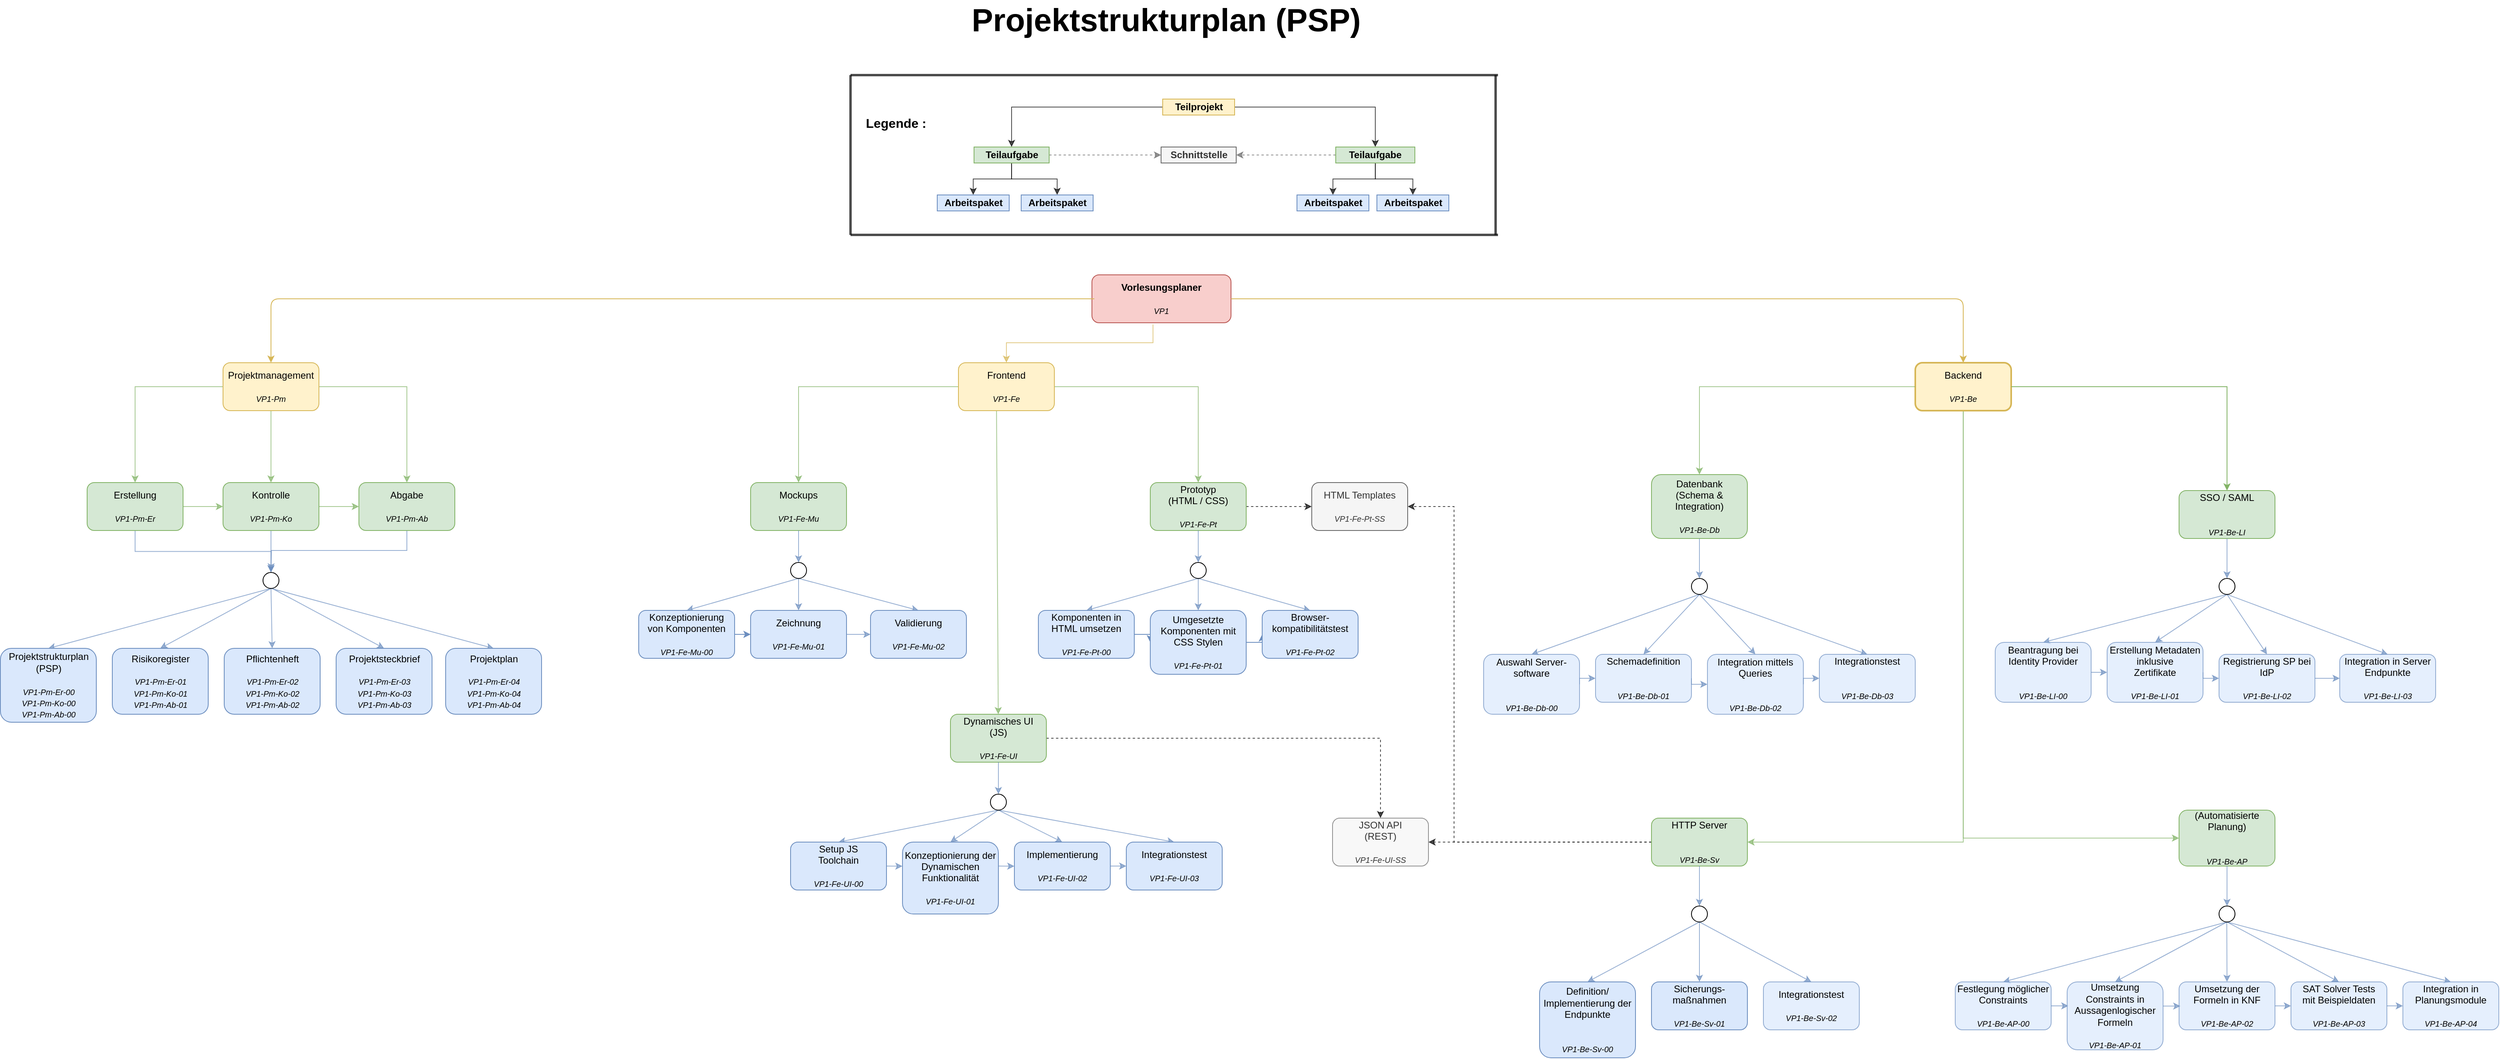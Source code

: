 <mxfile version="14.6.9" type="device"><diagram id="wdZxew-JcbqgS2t0aAee" name="Page-1"><mxGraphModel dx="2834" dy="649" grid="1" gridSize="10" guides="1" tooltips="1" connect="1" arrows="1" fold="1" page="1" pageScale="1" pageWidth="827" pageHeight="1169" math="0" shadow="0"><root><mxCell id="0"/><mxCell id="1" parent="0"/><mxCell id="6PQR7q55eYaQDXy1D-gU-2" value="&lt;b&gt;Vorlesungsplaner&lt;/b&gt;&lt;br&gt;&lt;br&gt;&lt;i&gt;&lt;font size=&quot;1&quot;&gt;VP1&lt;/font&gt;&lt;/i&gt;" style="rounded=1;whiteSpace=wrap;html=1;fillColor=#f8cecc;strokeColor=#b85450;strokeWidth=1;" vertex="1" parent="1"><mxGeometry x="327" y="420" width="174" height="60" as="geometry"/></mxCell><mxCell id="6PQR7q55eYaQDXy1D-gU-3" value="" style="endArrow=classic;html=1;fillColor=#fff2cc;strokeColor=#d6b656;strokeWidth=1;entryX=0.5;entryY=0;entryDx=0;entryDy=0;" edge="1" parent="1" target="6PQR7q55eYaQDXy1D-gU-4"><mxGeometry width="50" height="50" relative="1" as="geometry"><mxPoint x="330" y="450" as="sourcePoint"/><mxPoint x="230" y="530" as="targetPoint"/><Array as="points"><mxPoint x="-90" y="450"/><mxPoint x="-400" y="450"/><mxPoint x="-700" y="450"/></Array></mxGeometry></mxCell><mxCell id="6PQR7q55eYaQDXy1D-gU-296" style="edgeStyle=orthogonalEdgeStyle;rounded=0;orthogonalLoop=1;jettySize=auto;html=1;exitX=0;exitY=0.5;exitDx=0;exitDy=0;entryX=0.5;entryY=0;entryDx=0;entryDy=0;startArrow=none;startFill=0;endArrow=classic;endFill=1;endSize=6;strokeWidth=1;opacity=70;fillColor=#d5e8d4;strokeColor=#82b366;" edge="1" parent="1" source="6PQR7q55eYaQDXy1D-gU-4" target="6PQR7q55eYaQDXy1D-gU-53"><mxGeometry relative="1" as="geometry"/></mxCell><mxCell id="6PQR7q55eYaQDXy1D-gU-297" style="edgeStyle=orthogonalEdgeStyle;rounded=0;orthogonalLoop=1;jettySize=auto;html=1;exitX=0.5;exitY=1;exitDx=0;exitDy=0;entryX=0.5;entryY=0;entryDx=0;entryDy=0;startArrow=none;startFill=0;endArrow=classic;endFill=1;endSize=6;strokeWidth=1;opacity=70;fillColor=#d5e8d4;strokeColor=#82b366;" edge="1" parent="1" source="6PQR7q55eYaQDXy1D-gU-4" target="6PQR7q55eYaQDXy1D-gU-55"><mxGeometry relative="1" as="geometry"/></mxCell><mxCell id="6PQR7q55eYaQDXy1D-gU-305" style="edgeStyle=orthogonalEdgeStyle;rounded=0;orthogonalLoop=1;jettySize=auto;html=1;exitX=1;exitY=0.5;exitDx=0;exitDy=0;entryX=0.5;entryY=0;entryDx=0;entryDy=0;startArrow=none;startFill=0;endArrow=classic;endFill=1;endSize=6;strokeWidth=1;opacity=70;fillColor=#d5e8d4;strokeColor=#82b366;" edge="1" parent="1" source="6PQR7q55eYaQDXy1D-gU-4" target="6PQR7q55eYaQDXy1D-gU-57"><mxGeometry relative="1" as="geometry"/></mxCell><mxCell id="6PQR7q55eYaQDXy1D-gU-4" value="Projektmanagement&lt;br&gt;&lt;br&gt;&lt;font size=&quot;1&quot;&gt;&lt;i&gt;VP1-Pm&lt;/i&gt;&lt;/font&gt;" style="rounded=1;whiteSpace=wrap;html=1;fillColor=#fff2cc;strokeColor=#d6b656;strokeWidth=1;" vertex="1" parent="1"><mxGeometry x="-760" y="530" width="120" height="60" as="geometry"/></mxCell><mxCell id="6PQR7q55eYaQDXy1D-gU-271" style="edgeStyle=orthogonalEdgeStyle;rounded=0;orthogonalLoop=1;jettySize=auto;html=1;exitX=0.5;exitY=0;exitDx=0;exitDy=0;entryX=0.439;entryY=1.033;entryDx=0;entryDy=0;entryPerimeter=0;startArrow=classic;startFill=1;endArrow=none;endFill=0;endSize=6;strokeWidth=1;opacity=70;fillColor=#fff2cc;strokeColor=#d6b656;" edge="1" parent="1" source="6PQR7q55eYaQDXy1D-gU-6" target="6PQR7q55eYaQDXy1D-gU-2"><mxGeometry relative="1" as="geometry"/></mxCell><mxCell id="6PQR7q55eYaQDXy1D-gU-281" style="rounded=0;orthogonalLoop=1;jettySize=auto;html=1;exitX=0.397;exitY=1.008;exitDx=0;exitDy=0;startArrow=none;startFill=0;endArrow=classic;endFill=1;endSize=6;strokeWidth=1;opacity=70;exitPerimeter=0;fillColor=#d5e8d4;strokeColor=#82b366;" edge="1" parent="1" source="6PQR7q55eYaQDXy1D-gU-6" target="6PQR7q55eYaQDXy1D-gU-27"><mxGeometry relative="1" as="geometry"/></mxCell><mxCell id="6PQR7q55eYaQDXy1D-gU-282" style="edgeStyle=orthogonalEdgeStyle;rounded=0;orthogonalLoop=1;jettySize=auto;html=1;exitX=0;exitY=0.5;exitDx=0;exitDy=0;entryX=0.5;entryY=0;entryDx=0;entryDy=0;startArrow=none;startFill=0;endArrow=classic;endFill=1;endSize=6;strokeWidth=1;opacity=70;fillColor=#d5e8d4;strokeColor=#82b366;" edge="1" parent="1" source="6PQR7q55eYaQDXy1D-gU-6" target="6PQR7q55eYaQDXy1D-gU-20"><mxGeometry relative="1" as="geometry"/></mxCell><mxCell id="6PQR7q55eYaQDXy1D-gU-283" style="edgeStyle=orthogonalEdgeStyle;rounded=0;orthogonalLoop=1;jettySize=auto;html=1;exitX=1;exitY=0.5;exitDx=0;exitDy=0;entryX=0.5;entryY=0;entryDx=0;entryDy=0;startArrow=none;startFill=0;endArrow=classic;endFill=1;endSize=6;strokeWidth=1;opacity=70;fillColor=#d5e8d4;strokeColor=#82b366;" edge="1" parent="1" source="6PQR7q55eYaQDXy1D-gU-6" target="6PQR7q55eYaQDXy1D-gU-22"><mxGeometry relative="1" as="geometry"/></mxCell><mxCell id="6PQR7q55eYaQDXy1D-gU-6" value="Frontend&lt;br&gt;&lt;br&gt;&lt;i&gt;&lt;font size=&quot;1&quot;&gt;VP1-Fe&lt;/font&gt;&lt;/i&gt;" style="rounded=1;whiteSpace=wrap;html=1;fillColor=#fff2cc;strokeColor=#d6b656;strokeWidth=1;" vertex="1" parent="1"><mxGeometry x="160" y="530" width="120" height="60" as="geometry"/></mxCell><mxCell id="6PQR7q55eYaQDXy1D-gU-7" value="" style="endArrow=classic;html=1;exitX=1;exitY=0.5;exitDx=0;exitDy=0;fillColor=#fff2cc;strokeColor=#d6b656;strokeWidth=1;entryX=0.5;entryY=0;entryDx=0;entryDy=0;" edge="1" parent="1" source="6PQR7q55eYaQDXy1D-gU-2" target="6PQR7q55eYaQDXy1D-gU-8"><mxGeometry width="50" height="50" relative="1" as="geometry"><mxPoint x="380" y="790" as="sourcePoint"/><mxPoint x="590" y="530" as="targetPoint"/><Array as="points"><mxPoint x="1210" y="450"/><mxPoint x="1417" y="450"/></Array></mxGeometry></mxCell><mxCell id="6PQR7q55eYaQDXy1D-gU-269" style="edgeStyle=orthogonalEdgeStyle;rounded=0;orthogonalLoop=1;jettySize=auto;html=1;exitX=0.5;exitY=1;exitDx=0;exitDy=0;entryX=1;entryY=0.5;entryDx=0;entryDy=0;startArrow=none;startFill=0;endArrow=classic;endFill=1;endSize=6;strokeWidth=1;opacity=70;fillColor=#d5e8d4;strokeColor=#82b366;" edge="1" parent="1" source="6PQR7q55eYaQDXy1D-gU-8" target="6PQR7q55eYaQDXy1D-gU-29"><mxGeometry relative="1" as="geometry"><Array as="points"><mxPoint x="1417" y="1130"/></Array></mxGeometry></mxCell><mxCell id="6PQR7q55eYaQDXy1D-gU-311" style="edgeStyle=orthogonalEdgeStyle;rounded=0;orthogonalLoop=1;jettySize=auto;html=1;exitX=0.5;exitY=1;exitDx=0;exitDy=0;entryX=0;entryY=0.5;entryDx=0;entryDy=0;startArrow=none;startFill=0;endArrow=classic;endFill=1;endSize=6;strokeWidth=1;opacity=70;fillColor=#d5e8d4;strokeColor=#82b366;" edge="1" parent="1" source="6PQR7q55eYaQDXy1D-gU-8" target="6PQR7q55eYaQDXy1D-gU-46"><mxGeometry relative="1" as="geometry"/></mxCell><mxCell id="6PQR7q55eYaQDXy1D-gU-8" value="Backend&lt;br&gt;&lt;br&gt;&lt;font size=&quot;1&quot;&gt;&lt;i&gt;VP1-Be&lt;/i&gt;&lt;/font&gt;" style="rounded=1;whiteSpace=wrap;html=1;fillColor=#fff2cc;strokeColor=#d6b656;strokeWidth=2;" vertex="1" parent="1"><mxGeometry x="1357" y="530" width="120" height="60" as="geometry"/></mxCell><mxCell id="6PQR7q55eYaQDXy1D-gU-187" style="edgeStyle=none;rounded=0;orthogonalLoop=1;jettySize=auto;html=1;exitX=0.5;exitY=0;exitDx=0;exitDy=0;startArrow=classic;startFill=1;endArrow=none;endFill=0;strokeWidth=1;opacity=70;fillColor=#dae8fc;strokeColor=#6c8ebf;" edge="1" parent="1" source="6PQR7q55eYaQDXy1D-gU-10"><mxGeometry relative="1" as="geometry"><mxPoint x="-698.5" y="812.5" as="targetPoint"/></mxGeometry></mxCell><mxCell id="6PQR7q55eYaQDXy1D-gU-10" value="Projektsteckbrief&lt;br&gt;&lt;br&gt;&lt;i&gt;&lt;font size=&quot;1&quot;&gt;VP1-Pm-Er-03&lt;br&gt;&lt;/font&gt;&lt;/i&gt;&lt;i&gt;&lt;font size=&quot;1&quot;&gt;VP1-Pm-Ko-03&lt;br&gt;&lt;/font&gt;&lt;/i&gt;&lt;i&gt;&lt;font size=&quot;1&quot;&gt;VP1-Pm-Ab-03&lt;/font&gt;&lt;/i&gt;" style="rounded=1;whiteSpace=wrap;html=1;fillColor=#dae8fc;strokeColor=#6c8ebf;" vertex="1" parent="1"><mxGeometry x="-618.5" y="887.5" width="120" height="82.5" as="geometry"/></mxCell><mxCell id="6PQR7q55eYaQDXy1D-gU-185" style="rounded=0;orthogonalLoop=1;jettySize=auto;html=1;exitX=0.5;exitY=0;exitDx=0;exitDy=0;entryX=0.5;entryY=1;entryDx=0;entryDy=0;startArrow=classic;startFill=1;endArrow=none;endFill=0;strokeWidth=1;opacity=70;fillColor=#dae8fc;strokeColor=#6c8ebf;" edge="1" parent="1" source="6PQR7q55eYaQDXy1D-gU-12" target="6PQR7q55eYaQDXy1D-gU-176"><mxGeometry relative="1" as="geometry"/></mxCell><mxCell id="6PQR7q55eYaQDXy1D-gU-12" value="Projektstrukturplan&lt;br&gt;(PSP)&lt;br&gt;&lt;br&gt;&lt;i&gt;&lt;font size=&quot;1&quot;&gt;VP1-Pm-Er-00&lt;br&gt;&lt;/font&gt;&lt;/i&gt;&lt;i&gt;&lt;font size=&quot;1&quot;&gt;VP1-Pm-Ko-00&lt;br&gt;&lt;/font&gt;&lt;/i&gt;&lt;i&gt;&lt;font size=&quot;1&quot;&gt;VP1-Pm-Ab-00&lt;/font&gt;&lt;/i&gt;" style="rounded=1;whiteSpace=wrap;html=1;fillColor=#dae8fc;strokeColor=#6c8ebf;" vertex="1" parent="1"><mxGeometry x="-1038.5" y="887.5" width="120" height="92.5" as="geometry"/></mxCell><mxCell id="6PQR7q55eYaQDXy1D-gU-188" style="edgeStyle=none;rounded=0;orthogonalLoop=1;jettySize=auto;html=1;exitX=0.5;exitY=0;exitDx=0;exitDy=0;entryX=0.5;entryY=1;entryDx=0;entryDy=0;startArrow=classic;startFill=1;endArrow=none;endFill=0;strokeWidth=1;opacity=70;fillColor=#dae8fc;strokeColor=#6c8ebf;" edge="1" parent="1" source="6PQR7q55eYaQDXy1D-gU-14" target="6PQR7q55eYaQDXy1D-gU-176"><mxGeometry relative="1" as="geometry"/></mxCell><mxCell id="6PQR7q55eYaQDXy1D-gU-14" value="Projektplan&lt;br&gt;&lt;br&gt;&lt;i&gt;&lt;font size=&quot;1&quot;&gt;VP1-Pm-Er-04&lt;br&gt;&lt;/font&gt;&lt;/i&gt;&lt;i&gt;&lt;font size=&quot;1&quot;&gt;VP1-Pm-Ko-04&lt;br&gt;&lt;/font&gt;&lt;/i&gt;&lt;i&gt;&lt;font size=&quot;1&quot;&gt;VP1-Pm-Ab-04&lt;/font&gt;&lt;/i&gt;" style="rounded=1;whiteSpace=wrap;html=1;fillColor=#dae8fc;strokeColor=#6c8ebf;" vertex="1" parent="1"><mxGeometry x="-481.5" y="887.5" width="120" height="82.5" as="geometry"/></mxCell><mxCell id="6PQR7q55eYaQDXy1D-gU-186" style="edgeStyle=none;rounded=0;orthogonalLoop=1;jettySize=auto;html=1;exitX=0.5;exitY=0;exitDx=0;exitDy=0;entryX=0.5;entryY=1;entryDx=0;entryDy=0;startArrow=classic;startFill=1;endArrow=none;endFill=0;strokeWidth=1;opacity=70;fillColor=#dae8fc;strokeColor=#6c8ebf;" edge="1" parent="1" source="6PQR7q55eYaQDXy1D-gU-17" target="6PQR7q55eYaQDXy1D-gU-176"><mxGeometry relative="1" as="geometry"/></mxCell><mxCell id="6PQR7q55eYaQDXy1D-gU-17" value="Risikoregister&lt;br&gt;&lt;br&gt;&lt;i&gt;&lt;font size=&quot;1&quot;&gt;VP1-Pm-Er-01&lt;br&gt;&lt;/font&gt;&lt;/i&gt;&lt;i&gt;&lt;font size=&quot;1&quot;&gt;VP1-Pm-Ko-01&lt;br&gt;&lt;/font&gt;&lt;/i&gt;&lt;i&gt;&lt;font size=&quot;1&quot;&gt;VP1-Pm-Ab-01&lt;/font&gt;&lt;/i&gt;" style="rounded=1;whiteSpace=wrap;html=1;fillColor=#dae8fc;strokeColor=#6c8ebf;" vertex="1" parent="1"><mxGeometry x="-898.5" y="887.5" width="120" height="82.5" as="geometry"/></mxCell><mxCell id="6PQR7q55eYaQDXy1D-gU-18" value="&lt;font style=&quot;font-size: 40px&quot;&gt;&lt;b&gt;Projektstrukturplan (PSP)&lt;/b&gt;&lt;/font&gt;" style="text;html=1;strokeColor=none;fillColor=none;align=center;verticalAlign=middle;whiteSpace=wrap;rounded=0;" vertex="1" parent="1"><mxGeometry x="133" y="80" width="574" height="40" as="geometry"/></mxCell><mxCell id="6PQR7q55eYaQDXy1D-gU-20" value="Mockups&lt;br&gt;&lt;br&gt;&lt;font size=&quot;1&quot;&gt;&lt;i&gt;VP1-Fe-Mu&lt;/i&gt;&lt;/font&gt;" style="rounded=1;whiteSpace=wrap;html=1;fillColor=#d5e8d4;strokeColor=#82b366;" vertex="1" parent="1"><mxGeometry x="-100" y="680" width="120" height="60" as="geometry"/></mxCell><mxCell id="6PQR7q55eYaQDXy1D-gU-251" style="edgeStyle=orthogonalEdgeStyle;rounded=0;orthogonalLoop=1;jettySize=auto;html=1;exitX=1;exitY=0.5;exitDx=0;exitDy=0;entryX=0;entryY=0.5;entryDx=0;entryDy=0;startArrow=none;startFill=0;endArrow=classic;endFill=1;strokeWidth=1;opacity=70;endSize=6;dashed=1;" edge="1" parent="1" source="6PQR7q55eYaQDXy1D-gU-22" target="6PQR7q55eYaQDXy1D-gU-31"><mxGeometry relative="1" as="geometry"/></mxCell><mxCell id="6PQR7q55eYaQDXy1D-gU-22" value="Prototyp &lt;br&gt;(HTML / CSS)&lt;br&gt;&lt;br&gt;&lt;font size=&quot;1&quot;&gt;&lt;i&gt;VP1-Fe-Pt&lt;/i&gt;&lt;/font&gt;" style="rounded=1;whiteSpace=wrap;html=1;fillColor=#d5e8d4;strokeColor=#82b366;" vertex="1" parent="1"><mxGeometry x="400" y="680" width="120" height="60" as="geometry"/></mxCell><mxCell id="6PQR7q55eYaQDXy1D-gU-23" value="JSON API&lt;br&gt;(REST)&lt;br&gt;&lt;br&gt;&lt;font size=&quot;1&quot;&gt;&lt;i&gt;VP1-Fe-UI-SS&lt;/i&gt;&lt;/font&gt;" style="rounded=1;whiteSpace=wrap;html=1;fillColor=#f5f5f5;strokeColor=#666666;fontColor=#333333;opacity=70;" vertex="1" parent="1"><mxGeometry x="628" y="1100" width="120" height="60" as="geometry"/></mxCell><mxCell id="6PQR7q55eYaQDXy1D-gU-253" style="edgeStyle=orthogonalEdgeStyle;rounded=0;orthogonalLoop=1;jettySize=auto;html=1;exitX=1;exitY=0.5;exitDx=0;exitDy=0;entryX=0.5;entryY=0;entryDx=0;entryDy=0;dashed=1;startArrow=none;startFill=0;endArrow=classic;endFill=1;endSize=6;strokeWidth=1;opacity=70;" edge="1" parent="1" source="6PQR7q55eYaQDXy1D-gU-27" target="6PQR7q55eYaQDXy1D-gU-23"><mxGeometry relative="1" as="geometry"><mxPoint x="434" y="1000" as="targetPoint"/></mxGeometry></mxCell><mxCell id="6PQR7q55eYaQDXy1D-gU-27" value="Dynamisches UI&lt;br&gt;(JS)&lt;br&gt;&lt;br&gt;&lt;i&gt;&lt;font size=&quot;1&quot;&gt;VP1-Fe-UI&lt;/font&gt;&lt;/i&gt;" style="rounded=1;whiteSpace=wrap;html=1;fillColor=#d5e8d4;strokeColor=#82b366;" vertex="1" parent="1"><mxGeometry x="150" y="970" width="120" height="60" as="geometry"/></mxCell><mxCell id="6PQR7q55eYaQDXy1D-gU-254" style="edgeStyle=orthogonalEdgeStyle;rounded=0;orthogonalLoop=1;jettySize=auto;html=1;exitX=0;exitY=0.5;exitDx=0;exitDy=0;dashed=1;startArrow=none;startFill=0;endArrow=classic;endFill=1;endSize=6;strokeWidth=1;opacity=70;" edge="1" parent="1" source="6PQR7q55eYaQDXy1D-gU-29" target="6PQR7q55eYaQDXy1D-gU-23"><mxGeometry relative="1" as="geometry"/></mxCell><mxCell id="6PQR7q55eYaQDXy1D-gU-280" style="edgeStyle=orthogonalEdgeStyle;rounded=0;orthogonalLoop=1;jettySize=auto;html=1;exitX=0;exitY=0.5;exitDx=0;exitDy=0;entryX=1;entryY=0.5;entryDx=0;entryDy=0;startArrow=none;startFill=0;endArrow=classic;endFill=1;endSize=6;strokeWidth=1;opacity=70;dashed=1;" edge="1" parent="1" source="6PQR7q55eYaQDXy1D-gU-29" target="6PQR7q55eYaQDXy1D-gU-31"><mxGeometry relative="1" as="geometry"><Array as="points"><mxPoint x="780" y="1130"/><mxPoint x="780" y="710"/></Array></mxGeometry></mxCell><mxCell id="6PQR7q55eYaQDXy1D-gU-29" value="HTTP Server&lt;br&gt;&lt;br&gt;&lt;br&gt;&lt;font size=&quot;1&quot;&gt;&lt;i&gt;VP1-Be-Sv&lt;/i&gt;&lt;/font&gt;" style="rounded=1;whiteSpace=wrap;html=1;fillColor=#d5e8d4;strokeColor=#82b366;" vertex="1" parent="1"><mxGeometry x="1027" y="1100" width="120" height="60" as="geometry"/></mxCell><mxCell id="6PQR7q55eYaQDXy1D-gU-31" value="HTML Templates&lt;br&gt;&lt;br&gt;&lt;font size=&quot;1&quot;&gt;&lt;i&gt;VP1-Fe-Pt-SS&lt;/i&gt;&lt;/font&gt;" style="rounded=1;whiteSpace=wrap;html=1;fillColor=#f5f5f5;strokeColor=#666666;fontColor=#333333;" vertex="1" parent="1"><mxGeometry x="602" y="680" width="120" height="60" as="geometry"/></mxCell><mxCell id="6PQR7q55eYaQDXy1D-gU-134" style="edgeStyle=orthogonalEdgeStyle;rounded=0;orthogonalLoop=1;jettySize=auto;html=1;exitX=0.5;exitY=0;exitDx=0;exitDy=0;entryX=0;entryY=0.5;entryDx=0;entryDy=0;startArrow=classic;startFill=1;endArrow=none;endFill=0;strokeWidth=1;opacity=70;fillColor=#d5e8d4;strokeColor=#82b366;" edge="1" parent="1" source="6PQR7q55eYaQDXy1D-gU-42" target="6PQR7q55eYaQDXy1D-gU-8"><mxGeometry relative="1" as="geometry"/></mxCell><mxCell id="6PQR7q55eYaQDXy1D-gU-42" value="Datenbank&lt;br&gt;(Schema &amp;amp; Integration)&lt;br&gt;&lt;br&gt;&lt;font size=&quot;1&quot;&gt;&lt;i&gt;VP1-Be-Db&lt;/i&gt;&lt;/font&gt;" style="rounded=1;whiteSpace=wrap;html=1;strokeWidth=1;fillColor=#d5e8d4;strokeColor=#82b366;" vertex="1" parent="1"><mxGeometry x="1027" y="670" width="120" height="80" as="geometry"/></mxCell><mxCell id="6PQR7q55eYaQDXy1D-gU-118" style="edgeStyle=orthogonalEdgeStyle;rounded=0;orthogonalLoop=1;jettySize=auto;html=1;exitX=0.5;exitY=0;exitDx=0;exitDy=0;entryX=1;entryY=0.5;entryDx=0;entryDy=0;startArrow=classic;startFill=1;endArrow=none;endFill=0;strokeWidth=1;fillColor=#d5e8d4;strokeColor=#82b366;" edge="1" parent="1" source="6PQR7q55eYaQDXy1D-gU-44" target="6PQR7q55eYaQDXy1D-gU-8"><mxGeometry relative="1" as="geometry"/></mxCell><mxCell id="6PQR7q55eYaQDXy1D-gU-44" value="SSO / SAML&lt;br&gt;&lt;br&gt;&lt;br&gt;&lt;font size=&quot;1&quot;&gt;&lt;i&gt;VP1-Be-LI&lt;/i&gt;&lt;/font&gt;" style="rounded=1;whiteSpace=wrap;html=1;strokeWidth=1;fillColor=#d5e8d4;strokeColor=#82b366;" vertex="1" parent="1"><mxGeometry x="1687" y="690" width="120" height="60" as="geometry"/></mxCell><mxCell id="6PQR7q55eYaQDXy1D-gU-46" value="(Automatisierte&lt;br&gt;Planung)&lt;br&gt;&lt;br&gt;&lt;br&gt;&lt;font size=&quot;1&quot;&gt;&lt;i&gt;VP1-Be-AP&lt;/i&gt;&lt;/font&gt;" style="rounded=1;whiteSpace=wrap;html=1;strokeWidth=1;shadow=0;fillColor=#d5e8d4;strokeColor=#82b366;" vertex="1" parent="1"><mxGeometry x="1687" y="1090" width="120" height="70" as="geometry"/></mxCell><mxCell id="6PQR7q55eYaQDXy1D-gU-303" style="edgeStyle=none;rounded=0;orthogonalLoop=1;jettySize=auto;html=1;exitX=1;exitY=0.5;exitDx=0;exitDy=0;entryX=0;entryY=0.5;entryDx=0;entryDy=0;startArrow=none;startFill=0;endArrow=classic;endFill=1;endSize=6;strokeWidth=1;opacity=70;fillColor=#d5e8d4;strokeColor=#82b366;" edge="1" parent="1" source="6PQR7q55eYaQDXy1D-gU-53" target="6PQR7q55eYaQDXy1D-gU-55"><mxGeometry relative="1" as="geometry"/></mxCell><mxCell id="6PQR7q55eYaQDXy1D-gU-306" style="edgeStyle=orthogonalEdgeStyle;rounded=0;orthogonalLoop=1;jettySize=auto;html=1;exitX=0.5;exitY=1;exitDx=0;exitDy=0;entryX=0.5;entryY=0;entryDx=0;entryDy=0;startArrow=none;startFill=0;endArrow=classic;endFill=1;endSize=6;strokeWidth=1;opacity=70;fillColor=#dae8fc;strokeColor=#6c8ebf;" edge="1" parent="1" source="6PQR7q55eYaQDXy1D-gU-53" target="6PQR7q55eYaQDXy1D-gU-176"><mxGeometry relative="1" as="geometry"/></mxCell><mxCell id="6PQR7q55eYaQDXy1D-gU-53" value="Erstellung&lt;br&gt;&lt;br&gt;&lt;i&gt;&lt;font size=&quot;1&quot;&gt;VP1-Pm-Er&lt;/font&gt;&lt;/i&gt;" style="rounded=1;whiteSpace=wrap;html=1;shadow=0;strokeWidth=1;fillColor=#d5e8d4;strokeColor=#82b366;" vertex="1" parent="1"><mxGeometry x="-930" y="680" width="120" height="60" as="geometry"/></mxCell><mxCell id="6PQR7q55eYaQDXy1D-gU-307" style="edgeStyle=orthogonalEdgeStyle;rounded=0;orthogonalLoop=1;jettySize=auto;html=1;exitX=0.5;exitY=1;exitDx=0;exitDy=0;startArrow=none;startFill=0;endArrow=classic;endFill=1;endSize=6;strokeWidth=1;opacity=70;fillColor=#dae8fc;strokeColor=#6c8ebf;" edge="1" parent="1" source="6PQR7q55eYaQDXy1D-gU-57"><mxGeometry relative="1" as="geometry"><mxPoint x="-700" y="790" as="targetPoint"/></mxGeometry></mxCell><mxCell id="6PQR7q55eYaQDXy1D-gU-57" value="Abgabe&lt;br&gt;&lt;br&gt;&lt;font size=&quot;1&quot;&gt;&lt;i&gt;VP1-Pm-Ab&lt;/i&gt;&lt;/font&gt;" style="rounded=1;whiteSpace=wrap;html=1;shadow=0;strokeWidth=1;fillColor=#d5e8d4;strokeColor=#82b366;" vertex="1" parent="1"><mxGeometry x="-590" y="680" width="120" height="60" as="geometry"/></mxCell><mxCell id="6PQR7q55eYaQDXy1D-gU-84" style="edgeStyle=orthogonalEdgeStyle;rounded=0;orthogonalLoop=1;jettySize=auto;html=1;exitX=1;exitY=0.5;exitDx=0;exitDy=0;entryX=0;entryY=0.5;entryDx=0;entryDy=0;startArrow=none;startFill=0;endArrow=classic;endFill=1;strokeWidth=1;fillColor=#dae8fc;strokeColor=#6c8ebf;" edge="1" parent="1" source="6PQR7q55eYaQDXy1D-gU-76" target="6PQR7q55eYaQDXy1D-gU-75"><mxGeometry relative="1" as="geometry"/></mxCell><mxCell id="6PQR7q55eYaQDXy1D-gU-247" style="edgeStyle=none;rounded=0;orthogonalLoop=1;jettySize=auto;html=1;exitX=0.5;exitY=0;exitDx=0;exitDy=0;entryX=0.5;entryY=1;entryDx=0;entryDy=0;startArrow=classic;startFill=1;endArrow=none;endFill=0;strokeWidth=1;opacity=70;fillColor=#dae8fc;strokeColor=#6c8ebf;" edge="1" parent="1" source="6PQR7q55eYaQDXy1D-gU-76" target="6PQR7q55eYaQDXy1D-gU-245"><mxGeometry relative="1" as="geometry"/></mxCell><mxCell id="6PQR7q55eYaQDXy1D-gU-76" value="Konzeptionierung&lt;br&gt;von Komponenten&lt;br&gt;&lt;br&gt;&lt;i&gt;&lt;font size=&quot;1&quot;&gt;VP1-Fe-Mu-00&lt;/font&gt;&lt;/i&gt;" style="rounded=1;whiteSpace=wrap;html=1;shadow=0;strokeWidth=1;fillColor=#dae8fc;strokeColor=#6c8ebf;" vertex="1" parent="1"><mxGeometry x="-240" y="840" width="120" height="60" as="geometry"/></mxCell><mxCell id="6PQR7q55eYaQDXy1D-gU-249" style="edgeStyle=none;rounded=0;orthogonalLoop=1;jettySize=auto;html=1;exitX=0.5;exitY=0;exitDx=0;exitDy=0;entryX=0.5;entryY=1;entryDx=0;entryDy=0;startArrow=classic;startFill=1;endArrow=none;endFill=0;strokeWidth=1;opacity=70;fillColor=#dae8fc;strokeColor=#6c8ebf;" edge="1" parent="1" source="6PQR7q55eYaQDXy1D-gU-80" target="6PQR7q55eYaQDXy1D-gU-245"><mxGeometry relative="1" as="geometry"/></mxCell><mxCell id="6PQR7q55eYaQDXy1D-gU-80" value="Validierung&lt;br&gt;&lt;br&gt;&lt;i&gt;&lt;font size=&quot;1&quot;&gt;VP1-Fe-Mu-02&lt;/font&gt;&lt;/i&gt;" style="rounded=1;whiteSpace=wrap;html=1;shadow=0;strokeWidth=1;fillColor=#dae8fc;strokeColor=#6c8ebf;" vertex="1" parent="1"><mxGeometry x="50" y="840" width="120" height="60" as="geometry"/></mxCell><mxCell id="6PQR7q55eYaQDXy1D-gU-248" style="edgeStyle=none;rounded=0;orthogonalLoop=1;jettySize=auto;html=1;exitX=0.5;exitY=0;exitDx=0;exitDy=0;startArrow=classic;startFill=1;endArrow=none;endFill=0;strokeWidth=1;opacity=70;fillColor=#dae8fc;strokeColor=#6c8ebf;" edge="1" parent="1" source="6PQR7q55eYaQDXy1D-gU-75"><mxGeometry relative="1" as="geometry"><mxPoint x="-40" y="800" as="targetPoint"/></mxGeometry></mxCell><mxCell id="6PQR7q55eYaQDXy1D-gU-262" style="edgeStyle=orthogonalEdgeStyle;rounded=0;orthogonalLoop=1;jettySize=auto;html=1;exitX=1;exitY=0.5;exitDx=0;exitDy=0;entryX=0;entryY=0.5;entryDx=0;entryDy=0;startArrow=none;startFill=0;endArrow=classic;endFill=1;endSize=6;strokeWidth=1;opacity=70;fillColor=#dae8fc;strokeColor=#6c8ebf;" edge="1" parent="1" source="6PQR7q55eYaQDXy1D-gU-75" target="6PQR7q55eYaQDXy1D-gU-80"><mxGeometry relative="1" as="geometry"/></mxCell><mxCell id="6PQR7q55eYaQDXy1D-gU-75" value="Zeichnung&lt;br&gt;&lt;br&gt;&lt;i&gt;&lt;font size=&quot;1&quot;&gt;VP1-Fe-Mu-01&lt;/font&gt;&lt;/i&gt;" style="rounded=1;whiteSpace=wrap;html=1;shadow=0;strokeWidth=1;fillColor=#dae8fc;strokeColor=#6c8ebf;" vertex="1" parent="1"><mxGeometry x="-100" y="840" width="120" height="60" as="geometry"/></mxCell><mxCell id="6PQR7q55eYaQDXy1D-gU-109" style="edgeStyle=orthogonalEdgeStyle;rounded=0;orthogonalLoop=1;jettySize=auto;html=1;exitX=1;exitY=0.5;exitDx=0;exitDy=0;entryX=0;entryY=0.5;entryDx=0;entryDy=0;startArrow=none;startFill=0;endArrow=classic;endFill=1;strokeWidth=1;fillColor=#dae8fc;strokeColor=#6c8ebf;" edge="1" parent="1" source="6PQR7q55eYaQDXy1D-gU-86" target="6PQR7q55eYaQDXy1D-gU-90"><mxGeometry relative="1" as="geometry"/></mxCell><mxCell id="6PQR7q55eYaQDXy1D-gU-230" style="edgeStyle=none;rounded=0;orthogonalLoop=1;jettySize=auto;html=1;exitX=0.5;exitY=0;exitDx=0;exitDy=0;entryX=0.5;entryY=1;entryDx=0;entryDy=0;startArrow=classic;startFill=1;endArrow=none;endFill=0;strokeWidth=1;opacity=70;fillColor=#dae8fc;strokeColor=#6c8ebf;" edge="1" parent="1" source="6PQR7q55eYaQDXy1D-gU-86" target="6PQR7q55eYaQDXy1D-gU-227"><mxGeometry relative="1" as="geometry"/></mxCell><mxCell id="6PQR7q55eYaQDXy1D-gU-86" value="Komponenten in&lt;br&gt;HTML umsetzen&lt;br&gt;&lt;br&gt;&lt;i&gt;&lt;font size=&quot;1&quot;&gt;VP1-Fe-Pt-00&lt;/font&gt;&lt;/i&gt;" style="rounded=1;whiteSpace=wrap;html=1;shadow=0;strokeWidth=1;fillColor=#dae8fc;strokeColor=#6c8ebf;" vertex="1" parent="1"><mxGeometry x="260" y="840" width="120" height="60" as="geometry"/></mxCell><mxCell id="6PQR7q55eYaQDXy1D-gU-110" style="edgeStyle=orthogonalEdgeStyle;rounded=0;orthogonalLoop=1;jettySize=auto;html=1;exitX=1;exitY=0.5;exitDx=0;exitDy=0;entryX=0;entryY=0.5;entryDx=0;entryDy=0;startArrow=none;startFill=0;endArrow=classic;endFill=1;strokeWidth=1;fillColor=#dae8fc;strokeColor=#6c8ebf;" edge="1" parent="1" source="6PQR7q55eYaQDXy1D-gU-90" target="6PQR7q55eYaQDXy1D-gU-91"><mxGeometry relative="1" as="geometry"/></mxCell><mxCell id="6PQR7q55eYaQDXy1D-gU-231" style="edgeStyle=none;rounded=0;orthogonalLoop=1;jettySize=auto;html=1;exitX=0.5;exitY=0;exitDx=0;exitDy=0;startArrow=classic;startFill=1;endArrow=none;endFill=0;strokeWidth=1;opacity=70;entryX=0.5;entryY=1;entryDx=0;entryDy=0;fillColor=#dae8fc;strokeColor=#6c8ebf;" edge="1" parent="1" source="6PQR7q55eYaQDXy1D-gU-90" target="6PQR7q55eYaQDXy1D-gU-227"><mxGeometry relative="1" as="geometry"><mxPoint x="570" y="950" as="targetPoint"/></mxGeometry></mxCell><mxCell id="6PQR7q55eYaQDXy1D-gU-90" value="Umgesetzte Komponenten mit CSS Stylen&lt;br&gt;&lt;br&gt;&lt;i&gt;&lt;font size=&quot;1&quot;&gt;VP1-Fe-Pt-01&lt;/font&gt;&lt;/i&gt;" style="rounded=1;whiteSpace=wrap;html=1;shadow=0;strokeWidth=1;fillColor=#dae8fc;strokeColor=#6c8ebf;" vertex="1" parent="1"><mxGeometry x="400" y="840" width="120" height="80" as="geometry"/></mxCell><mxCell id="6PQR7q55eYaQDXy1D-gU-232" style="edgeStyle=none;rounded=0;orthogonalLoop=1;jettySize=auto;html=1;exitX=0.5;exitY=0;exitDx=0;exitDy=0;entryX=0.5;entryY=1;entryDx=0;entryDy=0;entryPerimeter=0;startArrow=classic;startFill=1;endArrow=none;endFill=0;strokeWidth=1;opacity=70;fillColor=#dae8fc;strokeColor=#6c8ebf;" edge="1" parent="1" source="6PQR7q55eYaQDXy1D-gU-91" target="6PQR7q55eYaQDXy1D-gU-227"><mxGeometry relative="1" as="geometry"/></mxCell><mxCell id="6PQR7q55eYaQDXy1D-gU-91" value="Browser-kompatibilitätstest&lt;br&gt;&lt;br&gt;&lt;i&gt;&lt;font size=&quot;1&quot;&gt;VP1-Fe-Pt-02&lt;/font&gt;&lt;/i&gt;" style="rounded=1;whiteSpace=wrap;html=1;shadow=0;strokeWidth=1;fillColor=#dae8fc;strokeColor=#6c8ebf;" vertex="1" parent="1"><mxGeometry x="540" y="840" width="120" height="60" as="geometry"/></mxCell><mxCell id="6PQR7q55eYaQDXy1D-gU-240" style="edgeStyle=none;rounded=0;orthogonalLoop=1;jettySize=auto;html=1;exitX=0.5;exitY=0;exitDx=0;exitDy=0;entryX=0.5;entryY=1;entryDx=0;entryDy=0;startArrow=classic;startFill=1;endArrow=none;endFill=0;strokeWidth=1;opacity=70;fillColor=#dae8fc;strokeColor=#6c8ebf;" edge="1" parent="1" source="6PQR7q55eYaQDXy1D-gU-93" target="6PQR7q55eYaQDXy1D-gU-220"><mxGeometry relative="1" as="geometry"/></mxCell><mxCell id="6PQR7q55eYaQDXy1D-gU-309" style="edgeStyle=none;rounded=0;orthogonalLoop=1;jettySize=auto;html=1;exitX=1;exitY=0.5;exitDx=0;exitDy=0;entryX=0;entryY=0.335;entryDx=0;entryDy=0;entryPerimeter=0;startArrow=none;startFill=0;endArrow=classic;endFill=1;endSize=6;strokeWidth=1;opacity=70;fillColor=#dae8fc;strokeColor=#6c8ebf;" edge="1" parent="1" source="6PQR7q55eYaQDXy1D-gU-93" target="6PQR7q55eYaQDXy1D-gU-95"><mxGeometry relative="1" as="geometry"/></mxCell><mxCell id="6PQR7q55eYaQDXy1D-gU-93" value="Setup JS&lt;br&gt;Toolchain&lt;br&gt;&lt;br&gt;&lt;i&gt;&lt;font size=&quot;1&quot;&gt;VP1-Fe-UI-00&lt;/font&gt;&lt;/i&gt;" style="rounded=1;whiteSpace=wrap;html=1;shadow=0;strokeWidth=1;fillColor=#dae8fc;strokeColor=#6c8ebf;" vertex="1" parent="1"><mxGeometry x="-50" y="1130" width="120" height="60" as="geometry"/></mxCell><mxCell id="6PQR7q55eYaQDXy1D-gU-241" style="edgeStyle=none;rounded=0;orthogonalLoop=1;jettySize=auto;html=1;exitX=0.5;exitY=0;exitDx=0;exitDy=0;startArrow=classic;startFill=1;endArrow=none;endFill=0;strokeWidth=1;opacity=70;fillColor=#dae8fc;strokeColor=#6c8ebf;" edge="1" parent="1" source="6PQR7q55eYaQDXy1D-gU-95"><mxGeometry relative="1" as="geometry"><mxPoint x="210" y="1090" as="targetPoint"/></mxGeometry></mxCell><mxCell id="6PQR7q55eYaQDXy1D-gU-95" value="Konzeptionierung der Dynamischen Funktionalität&lt;br&gt;&lt;br&gt;&lt;i&gt;&lt;font size=&quot;1&quot;&gt;VP1-Fe-UI-01&lt;/font&gt;&lt;/i&gt;" style="rounded=1;whiteSpace=wrap;html=1;shadow=0;strokeWidth=1;fillColor=#dae8fc;strokeColor=#6c8ebf;" vertex="1" parent="1"><mxGeometry x="90" y="1130" width="120" height="90" as="geometry"/></mxCell><mxCell id="6PQR7q55eYaQDXy1D-gU-242" style="edgeStyle=none;rounded=0;orthogonalLoop=1;jettySize=auto;html=1;exitX=0.5;exitY=0;exitDx=0;exitDy=0;startArrow=classic;startFill=1;endArrow=none;endFill=0;strokeWidth=1;opacity=70;fillColor=#dae8fc;strokeColor=#6c8ebf;" edge="1" parent="1" source="6PQR7q55eYaQDXy1D-gU-96"><mxGeometry relative="1" as="geometry"><mxPoint x="210" y="1090" as="targetPoint"/></mxGeometry></mxCell><mxCell id="6PQR7q55eYaQDXy1D-gU-96" value="Implementierung&lt;br&gt;&lt;br&gt;&lt;font size=&quot;1&quot;&gt;&lt;i&gt;VP1-Fe-UI-02&lt;/i&gt;&lt;/font&gt;" style="rounded=1;whiteSpace=wrap;html=1;shadow=0;strokeWidth=1;fillColor=#dae8fc;strokeColor=#6c8ebf;" vertex="1" parent="1"><mxGeometry x="230" y="1130" width="120" height="60" as="geometry"/></mxCell><mxCell id="6PQR7q55eYaQDXy1D-gU-238" style="edgeStyle=none;rounded=0;orthogonalLoop=1;jettySize=auto;html=1;exitX=0;exitY=0.5;exitDx=0;exitDy=0;startArrow=classic;startFill=1;endArrow=none;endFill=0;strokeWidth=1;opacity=70;fillColor=#dae8fc;strokeColor=#6c8ebf;" edge="1" parent="1" source="6PQR7q55eYaQDXy1D-gU-97"><mxGeometry relative="1" as="geometry"><mxPoint x="350" y="1160" as="targetPoint"/></mxGeometry></mxCell><mxCell id="6PQR7q55eYaQDXy1D-gU-243" style="edgeStyle=none;rounded=0;orthogonalLoop=1;jettySize=auto;html=1;exitX=0.5;exitY=0;exitDx=0;exitDy=0;startArrow=classic;startFill=1;endArrow=none;endFill=0;strokeWidth=1;opacity=70;fillColor=#dae8fc;strokeColor=#6c8ebf;" edge="1" parent="1" source="6PQR7q55eYaQDXy1D-gU-97"><mxGeometry relative="1" as="geometry"><mxPoint x="210" y="1090" as="targetPoint"/></mxGeometry></mxCell><mxCell id="6PQR7q55eYaQDXy1D-gU-97" value="Integrationstest&lt;br&gt;&lt;br&gt;&lt;font size=&quot;1&quot;&gt;&lt;i&gt;VP1-Fe-UI-03&lt;/i&gt;&lt;/font&gt;" style="rounded=1;whiteSpace=wrap;html=1;shadow=0;strokeWidth=1;fillColor=#dae8fc;strokeColor=#6c8ebf;" vertex="1" parent="1"><mxGeometry x="370" y="1130" width="120" height="60" as="geometry"/></mxCell><mxCell id="6PQR7q55eYaQDXy1D-gU-216" style="edgeStyle=none;rounded=0;orthogonalLoop=1;jettySize=auto;html=1;exitX=0.5;exitY=0;exitDx=0;exitDy=0;entryX=0.5;entryY=1;entryDx=0;entryDy=0;startArrow=classic;startFill=1;endArrow=none;endFill=0;strokeWidth=1;opacity=70;fillColor=#dae8fc;strokeColor=#6c8ebf;" edge="1" parent="1" source="6PQR7q55eYaQDXy1D-gU-113" target="6PQR7q55eYaQDXy1D-gU-215"><mxGeometry relative="1" as="geometry"/></mxCell><mxCell id="6PQR7q55eYaQDXy1D-gU-113" value="&lt;div&gt;Definition/&lt;/div&gt;&lt;div&gt;Implementierung der &lt;br&gt;Endpunkte&lt;br&gt;&lt;/div&gt;&lt;br&gt;&lt;br&gt;&lt;font size=&quot;1&quot;&gt;&lt;i&gt;VP1-Be-Sv-00&lt;/i&gt;&lt;/font&gt;" style="rounded=1;whiteSpace=wrap;html=1;shadow=0;strokeWidth=1;fillColor=#dae8fc;strokeColor=#6c8ebf;" vertex="1" parent="1"><mxGeometry x="887" y="1305" width="120" height="95" as="geometry"/></mxCell><mxCell id="6PQR7q55eYaQDXy1D-gU-217" style="edgeStyle=none;rounded=0;orthogonalLoop=1;jettySize=auto;html=1;exitX=0.5;exitY=0;exitDx=0;exitDy=0;startArrow=classic;startFill=1;endArrow=none;endFill=0;strokeWidth=1;opacity=70;fillColor=#dae8fc;strokeColor=#6c8ebf;" edge="1" parent="1" source="6PQR7q55eYaQDXy1D-gU-114"><mxGeometry relative="1" as="geometry"><mxPoint x="1087" y="1230" as="targetPoint"/></mxGeometry></mxCell><mxCell id="6PQR7q55eYaQDXy1D-gU-114" value="Sicherungs-maßnahmen&lt;br&gt;&lt;br&gt;&lt;font size=&quot;1&quot;&gt;&lt;i&gt;VP1-Be-Sv-01&lt;/i&gt;&lt;/font&gt;" style="rounded=1;whiteSpace=wrap;html=1;shadow=0;strokeWidth=1;fillColor=#dae8fc;strokeColor=#6c8ebf;" vertex="1" parent="1"><mxGeometry x="1027" y="1305" width="120" height="60" as="geometry"/></mxCell><mxCell id="6PQR7q55eYaQDXy1D-gU-218" style="edgeStyle=none;rounded=0;orthogonalLoop=1;jettySize=auto;html=1;exitX=0.5;exitY=0;exitDx=0;exitDy=0;startArrow=classic;startFill=1;endArrow=none;endFill=0;strokeWidth=1;opacity=70;fillColor=#dae8fc;strokeColor=#6c8ebf;" edge="1" parent="1" source="6PQR7q55eYaQDXy1D-gU-121"><mxGeometry relative="1" as="geometry"><mxPoint x="1087" y="1230" as="targetPoint"/></mxGeometry></mxCell><mxCell id="6PQR7q55eYaQDXy1D-gU-121" value="Integrationstest&lt;br&gt;&lt;br&gt;&lt;font size=&quot;1&quot;&gt;&lt;i&gt;VP1-Be-Sv-02&lt;/i&gt;&lt;/font&gt;" style="rounded=1;whiteSpace=wrap;html=1;shadow=0;strokeWidth=1;opacity=70;fillColor=#dae8fc;strokeColor=#6c8ebf;" vertex="1" parent="1"><mxGeometry x="1167" y="1305" width="120" height="60" as="geometry"/></mxCell><mxCell id="6PQR7q55eYaQDXy1D-gU-130" style="edgeStyle=orthogonalEdgeStyle;rounded=0;orthogonalLoop=1;jettySize=auto;html=1;exitX=0;exitY=0.5;exitDx=0;exitDy=0;entryX=1;entryY=0.5;entryDx=0;entryDy=0;startArrow=classic;startFill=1;endArrow=none;endFill=0;strokeWidth=1;opacity=70;fillColor=#dae8fc;strokeColor=#6c8ebf;" edge="1" parent="1" source="6PQR7q55eYaQDXy1D-gU-125" target="6PQR7q55eYaQDXy1D-gU-126"><mxGeometry relative="1" as="geometry"/></mxCell><mxCell id="6PQR7q55eYaQDXy1D-gU-210" style="edgeStyle=none;rounded=0;orthogonalLoop=1;jettySize=auto;html=1;exitX=0.5;exitY=0;exitDx=0;exitDy=0;startArrow=classic;startFill=1;endArrow=none;endFill=0;strokeWidth=1;opacity=70;fillColor=#dae8fc;strokeColor=#6c8ebf;" edge="1" parent="1" source="6PQR7q55eYaQDXy1D-gU-125"><mxGeometry relative="1" as="geometry"><mxPoint x="1087" y="820" as="targetPoint"/></mxGeometry></mxCell><mxCell id="6PQR7q55eYaQDXy1D-gU-125" value="Schemadefinition&lt;br&gt;&lt;br&gt;&lt;br&gt;&lt;font size=&quot;1&quot;&gt;&lt;i&gt;VP1-Be-Db-01&lt;/i&gt;&lt;/font&gt;" style="rounded=1;whiteSpace=wrap;html=1;shadow=0;strokeWidth=1;opacity=70;fillColor=#dae8fc;strokeColor=#6c8ebf;" vertex="1" parent="1"><mxGeometry x="957" y="895" width="120" height="60" as="geometry"/></mxCell><mxCell id="6PQR7q55eYaQDXy1D-gU-209" style="edgeStyle=none;rounded=0;orthogonalLoop=1;jettySize=auto;html=1;exitX=0.5;exitY=0;exitDx=0;exitDy=0;entryX=0.5;entryY=1;entryDx=0;entryDy=0;startArrow=classic;startFill=1;endArrow=none;endFill=0;strokeWidth=1;opacity=70;fillColor=#dae8fc;strokeColor=#6c8ebf;" edge="1" parent="1" source="6PQR7q55eYaQDXy1D-gU-126" target="6PQR7q55eYaQDXy1D-gU-208"><mxGeometry relative="1" as="geometry"/></mxCell><mxCell id="6PQR7q55eYaQDXy1D-gU-126" value="Auswahl Server-&lt;br&gt;software&lt;br&gt;&lt;br&gt;&lt;br&gt;&lt;font size=&quot;1&quot;&gt;&lt;i&gt;VP1-Be-Db-00&lt;/i&gt;&lt;/font&gt;" style="rounded=1;whiteSpace=wrap;html=1;shadow=0;strokeWidth=1;opacity=70;fillColor=#dae8fc;strokeColor=#6c8ebf;" vertex="1" parent="1"><mxGeometry x="817" y="895" width="120" height="75" as="geometry"/></mxCell><mxCell id="6PQR7q55eYaQDXy1D-gU-129" style="edgeStyle=orthogonalEdgeStyle;rounded=0;orthogonalLoop=1;jettySize=auto;html=1;exitX=0;exitY=0.5;exitDx=0;exitDy=0;entryX=1;entryY=0.5;entryDx=0;entryDy=0;startArrow=classic;startFill=1;endArrow=none;endFill=0;strokeWidth=1;opacity=70;fillColor=#dae8fc;strokeColor=#6c8ebf;" edge="1" parent="1" source="6PQR7q55eYaQDXy1D-gU-127" target="6PQR7q55eYaQDXy1D-gU-125"><mxGeometry relative="1" as="geometry"/></mxCell><mxCell id="6PQR7q55eYaQDXy1D-gU-211" style="edgeStyle=none;rounded=0;orthogonalLoop=1;jettySize=auto;html=1;exitX=0.5;exitY=0;exitDx=0;exitDy=0;startArrow=classic;startFill=1;endArrow=none;endFill=0;strokeWidth=1;opacity=70;fillColor=#dae8fc;strokeColor=#6c8ebf;" edge="1" parent="1" source="6PQR7q55eYaQDXy1D-gU-127"><mxGeometry relative="1" as="geometry"><mxPoint x="1087" y="820" as="targetPoint"/></mxGeometry></mxCell><mxCell id="6PQR7q55eYaQDXy1D-gU-127" value="Integration mittels&lt;br&gt;Queries&lt;br&gt;&lt;br&gt;&lt;br&gt;&lt;font size=&quot;1&quot;&gt;&lt;i&gt;VP1-Be-Db-02&lt;/i&gt;&lt;/font&gt;" style="rounded=1;whiteSpace=wrap;html=1;shadow=0;strokeWidth=1;opacity=70;fillColor=#dae8fc;strokeColor=#6c8ebf;" vertex="1" parent="1"><mxGeometry x="1097" y="895" width="120" height="75" as="geometry"/></mxCell><mxCell id="6PQR7q55eYaQDXy1D-gU-136" style="edgeStyle=orthogonalEdgeStyle;rounded=0;orthogonalLoop=1;jettySize=auto;html=1;exitX=0;exitY=0.5;exitDx=0;exitDy=0;entryX=1;entryY=0.5;entryDx=0;entryDy=0;startArrow=classic;startFill=1;endArrow=none;endFill=0;strokeWidth=1;opacity=70;fillColor=#dae8fc;strokeColor=#6c8ebf;" edge="1" parent="1" source="6PQR7q55eYaQDXy1D-gU-135" target="6PQR7q55eYaQDXy1D-gU-127"><mxGeometry relative="1" as="geometry"/></mxCell><mxCell id="6PQR7q55eYaQDXy1D-gU-212" style="edgeStyle=none;rounded=0;orthogonalLoop=1;jettySize=auto;html=1;exitX=0.5;exitY=0;exitDx=0;exitDy=0;startArrow=classic;startFill=1;endArrow=none;endFill=0;strokeWidth=1;opacity=70;fillColor=#dae8fc;strokeColor=#6c8ebf;" edge="1" parent="1" source="6PQR7q55eYaQDXy1D-gU-135"><mxGeometry relative="1" as="geometry"><mxPoint x="1087" y="820" as="targetPoint"/></mxGeometry></mxCell><mxCell id="6PQR7q55eYaQDXy1D-gU-135" value="Integrationstest&lt;br&gt;&lt;br&gt;&lt;br&gt;&lt;font size=&quot;1&quot;&gt;&lt;i&gt;VP1-Be-Db-03&lt;/i&gt;&lt;/font&gt;" style="rounded=1;whiteSpace=wrap;html=1;shadow=0;strokeWidth=1;opacity=70;fillColor=#dae8fc;strokeColor=#6c8ebf;" vertex="1" parent="1"><mxGeometry x="1237" y="895" width="120" height="60" as="geometry"/></mxCell><mxCell id="6PQR7q55eYaQDXy1D-gU-204" style="edgeStyle=none;rounded=0;orthogonalLoop=1;jettySize=auto;html=1;exitX=0.5;exitY=0;exitDx=0;exitDy=0;entryX=0.5;entryY=1;entryDx=0;entryDy=0;startArrow=classic;startFill=1;endArrow=none;endFill=0;strokeWidth=1;opacity=70;fillColor=#dae8fc;strokeColor=#6c8ebf;" edge="1" parent="1" source="6PQR7q55eYaQDXy1D-gU-140" target="6PQR7q55eYaQDXy1D-gU-202"><mxGeometry relative="1" as="geometry"/></mxCell><mxCell id="6PQR7q55eYaQDXy1D-gU-140" value="Beantragung bei&lt;br&gt;Identity Provider&lt;br&gt;&lt;br&gt;&lt;br&gt;&lt;font size=&quot;1&quot;&gt;&lt;i&gt;VP1-Be-LI-00&lt;/i&gt;&lt;/font&gt;" style="rounded=1;whiteSpace=wrap;html=1;shadow=0;strokeWidth=1;opacity=70;fillColor=#dae8fc;strokeColor=#6c8ebf;" vertex="1" parent="1"><mxGeometry x="1457" y="880" width="120" height="75" as="geometry"/></mxCell><mxCell id="6PQR7q55eYaQDXy1D-gU-146" style="edgeStyle=orthogonalEdgeStyle;rounded=0;orthogonalLoop=1;jettySize=auto;html=1;exitX=0;exitY=0.5;exitDx=0;exitDy=0;entryX=1;entryY=0.5;entryDx=0;entryDy=0;startArrow=classic;startFill=1;endArrow=none;endFill=0;strokeWidth=1;opacity=70;fillColor=#dae8fc;strokeColor=#6c8ebf;" edge="1" parent="1" source="6PQR7q55eYaQDXy1D-gU-141" target="6PQR7q55eYaQDXy1D-gU-140"><mxGeometry relative="1" as="geometry"/></mxCell><mxCell id="6PQR7q55eYaQDXy1D-gU-205" style="edgeStyle=none;rounded=0;orthogonalLoop=1;jettySize=auto;html=1;exitX=0.5;exitY=0;exitDx=0;exitDy=0;startArrow=classic;startFill=1;endArrow=none;endFill=0;strokeWidth=1;opacity=70;fillColor=#dae8fc;strokeColor=#6c8ebf;" edge="1" parent="1" source="6PQR7q55eYaQDXy1D-gU-141"><mxGeometry relative="1" as="geometry"><mxPoint x="1747" y="820" as="targetPoint"/></mxGeometry></mxCell><mxCell id="6PQR7q55eYaQDXy1D-gU-141" value="Erstellung Metadaten&lt;br&gt;inklusive&lt;br&gt;Zertifikate&lt;br&gt;&lt;br&gt;&lt;font size=&quot;1&quot;&gt;&lt;i&gt;VP1-Be-LI-01&lt;/i&gt;&lt;/font&gt;" style="rounded=1;whiteSpace=wrap;html=1;shadow=0;strokeWidth=1;opacity=70;fillColor=#dae8fc;strokeColor=#6c8ebf;" vertex="1" parent="1"><mxGeometry x="1597" y="880" width="120" height="75" as="geometry"/></mxCell><mxCell id="6PQR7q55eYaQDXy1D-gU-145" style="edgeStyle=orthogonalEdgeStyle;rounded=0;orthogonalLoop=1;jettySize=auto;html=1;exitX=0;exitY=0.5;exitDx=0;exitDy=0;entryX=1;entryY=0.5;entryDx=0;entryDy=0;startArrow=classic;startFill=1;endArrow=none;endFill=0;strokeWidth=1;opacity=70;fillColor=#dae8fc;strokeColor=#6c8ebf;" edge="1" parent="1" source="6PQR7q55eYaQDXy1D-gU-142" target="6PQR7q55eYaQDXy1D-gU-141"><mxGeometry relative="1" as="geometry"/></mxCell><mxCell id="6PQR7q55eYaQDXy1D-gU-206" style="edgeStyle=none;rounded=0;orthogonalLoop=1;jettySize=auto;html=1;exitX=0.5;exitY=0;exitDx=0;exitDy=0;startArrow=classic;startFill=1;endArrow=none;endFill=0;strokeWidth=1;opacity=70;fillColor=#dae8fc;strokeColor=#6c8ebf;" edge="1" parent="1" source="6PQR7q55eYaQDXy1D-gU-142"><mxGeometry relative="1" as="geometry"><mxPoint x="1747" y="820" as="targetPoint"/></mxGeometry></mxCell><mxCell id="6PQR7q55eYaQDXy1D-gU-142" value="Registrierung SP bei&lt;br&gt;IdP&lt;br&gt;&lt;br&gt;&lt;font size=&quot;1&quot;&gt;&lt;i&gt;VP1-Be-LI-02&lt;/i&gt;&lt;/font&gt;" style="rounded=1;whiteSpace=wrap;html=1;shadow=0;strokeWidth=1;opacity=70;fillColor=#dae8fc;strokeColor=#6c8ebf;" vertex="1" parent="1"><mxGeometry x="1737" y="895" width="120" height="60" as="geometry"/></mxCell><mxCell id="6PQR7q55eYaQDXy1D-gU-144" style="edgeStyle=orthogonalEdgeStyle;rounded=0;orthogonalLoop=1;jettySize=auto;html=1;exitX=0;exitY=0.5;exitDx=0;exitDy=0;entryX=1;entryY=0.5;entryDx=0;entryDy=0;startArrow=classic;startFill=1;endArrow=none;endFill=0;strokeWidth=1;opacity=70;fillColor=#dae8fc;strokeColor=#6c8ebf;" edge="1" parent="1" source="6PQR7q55eYaQDXy1D-gU-143" target="6PQR7q55eYaQDXy1D-gU-142"><mxGeometry relative="1" as="geometry"/></mxCell><mxCell id="6PQR7q55eYaQDXy1D-gU-207" style="edgeStyle=none;rounded=0;orthogonalLoop=1;jettySize=auto;html=1;exitX=0.5;exitY=0;exitDx=0;exitDy=0;entryX=0.5;entryY=1;entryDx=0;entryDy=0;startArrow=classic;startFill=1;endArrow=none;endFill=0;strokeWidth=1;opacity=70;fillColor=#dae8fc;strokeColor=#6c8ebf;" edge="1" parent="1" source="6PQR7q55eYaQDXy1D-gU-143" target="6PQR7q55eYaQDXy1D-gU-202"><mxGeometry relative="1" as="geometry"/></mxCell><mxCell id="6PQR7q55eYaQDXy1D-gU-143" value="Integration in Server&lt;br&gt;Endpunkte&lt;br&gt;&lt;br&gt;&lt;font size=&quot;1&quot;&gt;&lt;i&gt;VP1-Be-LI-03&lt;/i&gt;&lt;/font&gt;" style="rounded=1;whiteSpace=wrap;html=1;shadow=0;strokeWidth=1;opacity=70;fillColor=#dae8fc;strokeColor=#6c8ebf;" vertex="1" parent="1"><mxGeometry x="1888" y="895" width="120" height="60" as="geometry"/></mxCell><mxCell id="6PQR7q55eYaQDXy1D-gU-197" style="edgeStyle=none;rounded=0;orthogonalLoop=1;jettySize=auto;html=1;exitX=0.5;exitY=0;exitDx=0;exitDy=0;entryX=0.5;entryY=1;entryDx=0;entryDy=0;startArrow=classic;startFill=1;endArrow=none;endFill=0;strokeWidth=1;opacity=70;fillColor=#dae8fc;strokeColor=#6c8ebf;" edge="1" parent="1" source="6PQR7q55eYaQDXy1D-gU-151" target="6PQR7q55eYaQDXy1D-gU-195"><mxGeometry relative="1" as="geometry"/></mxCell><mxCell id="6PQR7q55eYaQDXy1D-gU-312" style="edgeStyle=orthogonalEdgeStyle;rounded=0;orthogonalLoop=1;jettySize=auto;html=1;exitX=1;exitY=0.5;exitDx=0;exitDy=0;entryX=0.013;entryY=0.345;entryDx=0;entryDy=0;entryPerimeter=0;startArrow=none;startFill=0;endArrow=classic;endFill=1;endSize=6;strokeWidth=1;opacity=70;fillColor=#dae8fc;strokeColor=#6c8ebf;" edge="1" parent="1" source="6PQR7q55eYaQDXy1D-gU-151" target="6PQR7q55eYaQDXy1D-gU-152"><mxGeometry relative="1" as="geometry"/></mxCell><mxCell id="6PQR7q55eYaQDXy1D-gU-151" value="Festlegung möglicher&lt;br&gt;Constraints&lt;br&gt;&lt;br&gt;&lt;font size=&quot;1&quot;&gt;&lt;i&gt;VP1-Be-AP-00&lt;/i&gt;&lt;/font&gt;" style="rounded=1;whiteSpace=wrap;html=1;shadow=0;strokeWidth=1;opacity=70;fillColor=#dae8fc;strokeColor=#6c8ebf;" vertex="1" parent="1"><mxGeometry x="1407" y="1305" width="120" height="60" as="geometry"/></mxCell><mxCell id="6PQR7q55eYaQDXy1D-gU-198" style="edgeStyle=none;rounded=0;orthogonalLoop=1;jettySize=auto;html=1;exitX=0.5;exitY=0;exitDx=0;exitDy=0;startArrow=classic;startFill=1;endArrow=none;endFill=0;strokeWidth=1;opacity=70;fillColor=#dae8fc;strokeColor=#6c8ebf;" edge="1" parent="1" source="6PQR7q55eYaQDXy1D-gU-152"><mxGeometry relative="1" as="geometry"><mxPoint x="1747" y="1230" as="targetPoint"/></mxGeometry></mxCell><mxCell id="6PQR7q55eYaQDXy1D-gU-152" value="Umsetzung Constraints in&lt;br&gt;Aussagenlogischer&lt;br&gt;Formeln&lt;br&gt;&lt;br&gt;&lt;font size=&quot;1&quot;&gt;&lt;i&gt;VP1-Be-AP-01&lt;/i&gt;&lt;/font&gt;" style="rounded=1;whiteSpace=wrap;html=1;shadow=0;strokeWidth=1;opacity=70;fillColor=#dae8fc;strokeColor=#6c8ebf;" vertex="1" parent="1"><mxGeometry x="1547" y="1305" width="120" height="85" as="geometry"/></mxCell><mxCell id="6PQR7q55eYaQDXy1D-gU-200" style="edgeStyle=none;rounded=0;orthogonalLoop=1;jettySize=auto;html=1;exitX=0.5;exitY=0;exitDx=0;exitDy=0;entryX=0.5;entryY=1;entryDx=0;entryDy=0;startArrow=classic;startFill=1;endArrow=none;endFill=0;strokeWidth=1;opacity=70;fillColor=#dae8fc;strokeColor=#6c8ebf;" edge="1" parent="1" source="6PQR7q55eYaQDXy1D-gU-153" target="6PQR7q55eYaQDXy1D-gU-195"><mxGeometry relative="1" as="geometry"/></mxCell><mxCell id="6PQR7q55eYaQDXy1D-gU-265" style="edgeStyle=orthogonalEdgeStyle;rounded=0;orthogonalLoop=1;jettySize=auto;html=1;exitX=1;exitY=0.5;exitDx=0;exitDy=0;entryX=0;entryY=0.5;entryDx=0;entryDy=0;startArrow=none;startFill=0;endArrow=classic;endFill=1;endSize=6;strokeWidth=1;opacity=70;fillColor=#dae8fc;strokeColor=#6c8ebf;" edge="1" parent="1" source="6PQR7q55eYaQDXy1D-gU-153" target="6PQR7q55eYaQDXy1D-gU-155"><mxGeometry relative="1" as="geometry"/></mxCell><mxCell id="6PQR7q55eYaQDXy1D-gU-153" value="SAT Solver Tests&lt;br&gt;mit Beispieldaten&lt;br&gt;&lt;br&gt;&lt;font size=&quot;1&quot;&gt;&lt;i&gt;VP1-Be-AP-03&lt;/i&gt;&lt;/font&gt;" style="rounded=1;whiteSpace=wrap;html=1;shadow=0;strokeWidth=1;opacity=70;fillColor=#dae8fc;strokeColor=#6c8ebf;" vertex="1" parent="1"><mxGeometry x="1827" y="1305" width="120" height="60" as="geometry"/></mxCell><mxCell id="6PQR7q55eYaQDXy1D-gU-199" style="edgeStyle=none;rounded=0;orthogonalLoop=1;jettySize=auto;html=1;exitX=0.5;exitY=0;exitDx=0;exitDy=0;startArrow=classic;startFill=1;endArrow=none;endFill=0;strokeWidth=1;opacity=70;fillColor=#dae8fc;strokeColor=#6c8ebf;" edge="1" parent="1" source="6PQR7q55eYaQDXy1D-gU-154"><mxGeometry relative="1" as="geometry"><mxPoint x="1746.69" y="1230" as="targetPoint"/></mxGeometry></mxCell><mxCell id="6PQR7q55eYaQDXy1D-gU-264" style="edgeStyle=orthogonalEdgeStyle;rounded=0;orthogonalLoop=1;jettySize=auto;html=1;exitX=1;exitY=0.5;exitDx=0;exitDy=0;entryX=0;entryY=0.5;entryDx=0;entryDy=0;startArrow=none;startFill=0;endArrow=classic;endFill=1;endSize=6;strokeWidth=1;opacity=70;fillColor=#dae8fc;strokeColor=#6c8ebf;" edge="1" parent="1" source="6PQR7q55eYaQDXy1D-gU-154" target="6PQR7q55eYaQDXy1D-gU-153"><mxGeometry relative="1" as="geometry"/></mxCell><mxCell id="6PQR7q55eYaQDXy1D-gU-154" value="Umsetzung der Formeln in KNF&lt;br&gt;&lt;br&gt;&lt;font size=&quot;1&quot;&gt;&lt;i&gt;VP1-Be-AP-02&lt;/i&gt;&lt;/font&gt;" style="rounded=1;whiteSpace=wrap;html=1;shadow=0;strokeWidth=1;opacity=70;fillColor=#dae8fc;strokeColor=#6c8ebf;" vertex="1" parent="1"><mxGeometry x="1687" y="1305" width="120" height="60" as="geometry"/></mxCell><mxCell id="6PQR7q55eYaQDXy1D-gU-201" style="edgeStyle=none;rounded=0;orthogonalLoop=1;jettySize=auto;html=1;exitX=0.5;exitY=0;exitDx=0;exitDy=0;startArrow=classic;startFill=1;endArrow=none;endFill=0;strokeWidth=1;opacity=70;fillColor=#dae8fc;strokeColor=#6c8ebf;" edge="1" parent="1" source="6PQR7q55eYaQDXy1D-gU-155"><mxGeometry relative="1" as="geometry"><mxPoint x="1747" y="1230" as="targetPoint"/></mxGeometry></mxCell><mxCell id="6PQR7q55eYaQDXy1D-gU-155" value="Integration in Planungsmodule&lt;br&gt;&lt;br&gt;&lt;font size=&quot;1&quot;&gt;&lt;i&gt;VP1-Be-AP-04&lt;/i&gt;&lt;/font&gt;" style="rounded=1;whiteSpace=wrap;html=1;shadow=0;strokeWidth=1;opacity=70;fillColor=#dae8fc;strokeColor=#6c8ebf;" vertex="1" parent="1"><mxGeometry x="1967" y="1305" width="120" height="60" as="geometry"/></mxCell><mxCell id="6PQR7q55eYaQDXy1D-gU-302" style="edgeStyle=none;rounded=0;orthogonalLoop=1;jettySize=auto;html=1;exitX=0.5;exitY=1;exitDx=0;exitDy=0;entryX=0.5;entryY=0;entryDx=0;entryDy=0;startArrow=none;startFill=0;endArrow=classic;endFill=1;endSize=6;strokeWidth=1;opacity=70;fillColor=#dae8fc;strokeColor=#6c8ebf;" edge="1" parent="1" source="6PQR7q55eYaQDXy1D-gU-55" target="6PQR7q55eYaQDXy1D-gU-176"><mxGeometry relative="1" as="geometry"/></mxCell><mxCell id="6PQR7q55eYaQDXy1D-gU-304" style="edgeStyle=none;rounded=0;orthogonalLoop=1;jettySize=auto;html=1;exitX=1;exitY=0.5;exitDx=0;exitDy=0;entryX=0;entryY=0.5;entryDx=0;entryDy=0;startArrow=none;startFill=0;endArrow=classic;endFill=1;endSize=6;strokeWidth=1;opacity=70;fillColor=#d5e8d4;strokeColor=#82b366;" edge="1" parent="1" source="6PQR7q55eYaQDXy1D-gU-55" target="6PQR7q55eYaQDXy1D-gU-57"><mxGeometry relative="1" as="geometry"/></mxCell><mxCell id="6PQR7q55eYaQDXy1D-gU-55" value="Kontrolle&lt;br&gt;&lt;br&gt;&lt;font size=&quot;1&quot;&gt;&lt;i&gt;VP1-Pm-Ko&lt;/i&gt;&lt;/font&gt;" style="rounded=1;whiteSpace=wrap;html=1;shadow=0;strokeWidth=1;fillColor=#d5e8d4;strokeColor=#82b366;" vertex="1" parent="1"><mxGeometry x="-760" y="680" width="120" height="60" as="geometry"/></mxCell><mxCell id="6PQR7q55eYaQDXy1D-gU-257" style="rounded=0;orthogonalLoop=1;jettySize=auto;html=1;exitX=0.5;exitY=1;exitDx=0;exitDy=0;entryX=0.5;entryY=0;entryDx=0;entryDy=0;startArrow=none;startFill=0;endArrow=classic;endFill=1;endSize=6;strokeWidth=1;opacity=70;fillColor=#dae8fc;strokeColor=#6c8ebf;" edge="1" parent="1" source="6PQR7q55eYaQDXy1D-gU-176" target="6PQR7q55eYaQDXy1D-gU-255"><mxGeometry relative="1" as="geometry"/></mxCell><mxCell id="6PQR7q55eYaQDXy1D-gU-176" value="" style="ellipse;whiteSpace=wrap;html=1;aspect=fixed;shadow=0;strokeWidth=1;gradientColor=none;" vertex="1" parent="1"><mxGeometry x="-710" y="792.5" width="20" height="20" as="geometry"/></mxCell><mxCell id="6PQR7q55eYaQDXy1D-gU-196" style="edgeStyle=none;rounded=0;orthogonalLoop=1;jettySize=auto;html=1;exitX=0.5;exitY=0;exitDx=0;exitDy=0;entryX=0.5;entryY=1;entryDx=0;entryDy=0;startArrow=classic;startFill=1;endArrow=none;endFill=0;strokeWidth=1;opacity=70;fillColor=#dae8fc;strokeColor=#6c8ebf;" edge="1" parent="1" source="6PQR7q55eYaQDXy1D-gU-195" target="6PQR7q55eYaQDXy1D-gU-46"><mxGeometry relative="1" as="geometry"/></mxCell><mxCell id="6PQR7q55eYaQDXy1D-gU-195" value="" style="ellipse;whiteSpace=wrap;html=1;aspect=fixed;shadow=0;strokeWidth=1;gradientColor=none;" vertex="1" parent="1"><mxGeometry x="1737" y="1210" width="20" height="20" as="geometry"/></mxCell><mxCell id="6PQR7q55eYaQDXy1D-gU-203" style="edgeStyle=none;rounded=0;orthogonalLoop=1;jettySize=auto;html=1;exitX=0.5;exitY=0;exitDx=0;exitDy=0;entryX=0.5;entryY=1;entryDx=0;entryDy=0;startArrow=classic;startFill=1;endArrow=none;endFill=0;strokeWidth=1;opacity=70;fillColor=#dae8fc;strokeColor=#6c8ebf;" edge="1" parent="1" source="6PQR7q55eYaQDXy1D-gU-202" target="6PQR7q55eYaQDXy1D-gU-44"><mxGeometry relative="1" as="geometry"/></mxCell><mxCell id="6PQR7q55eYaQDXy1D-gU-202" value="" style="ellipse;whiteSpace=wrap;html=1;aspect=fixed;shadow=0;strokeWidth=1;gradientColor=none;" vertex="1" parent="1"><mxGeometry x="1737" y="800" width="20" height="20" as="geometry"/></mxCell><mxCell id="6PQR7q55eYaQDXy1D-gU-213" style="edgeStyle=none;rounded=0;orthogonalLoop=1;jettySize=auto;html=1;exitX=0.5;exitY=0;exitDx=0;exitDy=0;entryX=0.5;entryY=1;entryDx=0;entryDy=0;startArrow=classic;startFill=1;endArrow=none;endFill=0;strokeWidth=1;opacity=70;fillColor=#dae8fc;strokeColor=#6c8ebf;" edge="1" parent="1" source="6PQR7q55eYaQDXy1D-gU-208" target="6PQR7q55eYaQDXy1D-gU-42"><mxGeometry relative="1" as="geometry"/></mxCell><mxCell id="6PQR7q55eYaQDXy1D-gU-208" value="" style="ellipse;whiteSpace=wrap;html=1;aspect=fixed;shadow=0;strokeWidth=1;gradientColor=none;" vertex="1" parent="1"><mxGeometry x="1077" y="800" width="20" height="20" as="geometry"/></mxCell><mxCell id="6PQR7q55eYaQDXy1D-gU-219" style="edgeStyle=none;rounded=0;orthogonalLoop=1;jettySize=auto;html=1;exitX=0.5;exitY=0;exitDx=0;exitDy=0;entryX=0.5;entryY=1;entryDx=0;entryDy=0;startArrow=classic;startFill=1;endArrow=none;endFill=0;strokeWidth=1;opacity=70;fillColor=#dae8fc;strokeColor=#6c8ebf;" edge="1" parent="1" source="6PQR7q55eYaQDXy1D-gU-215" target="6PQR7q55eYaQDXy1D-gU-29"><mxGeometry relative="1" as="geometry"/></mxCell><mxCell id="6PQR7q55eYaQDXy1D-gU-215" value="" style="ellipse;whiteSpace=wrap;html=1;aspect=fixed;shadow=0;strokeWidth=1;gradientColor=none;" vertex="1" parent="1"><mxGeometry x="1077" y="1210" width="20" height="20" as="geometry"/></mxCell><mxCell id="6PQR7q55eYaQDXy1D-gU-226" style="edgeStyle=none;rounded=0;orthogonalLoop=1;jettySize=auto;html=1;exitX=0.5;exitY=0;exitDx=0;exitDy=0;entryX=0.5;entryY=1;entryDx=0;entryDy=0;startArrow=classic;startFill=1;endArrow=none;endFill=0;strokeWidth=1;opacity=70;fillColor=#dae8fc;strokeColor=#6c8ebf;" edge="1" parent="1" source="6PQR7q55eYaQDXy1D-gU-220" target="6PQR7q55eYaQDXy1D-gU-27"><mxGeometry relative="1" as="geometry"/></mxCell><mxCell id="6PQR7q55eYaQDXy1D-gU-220" value="" style="ellipse;whiteSpace=wrap;html=1;aspect=fixed;shadow=0;strokeWidth=1;gradientColor=none;" vertex="1" parent="1"><mxGeometry x="200" y="1070" width="20" height="20" as="geometry"/></mxCell><mxCell id="6PQR7q55eYaQDXy1D-gU-229" style="edgeStyle=none;rounded=0;orthogonalLoop=1;jettySize=auto;html=1;exitX=0.5;exitY=0;exitDx=0;exitDy=0;entryX=0.5;entryY=1;entryDx=0;entryDy=0;startArrow=classic;startFill=1;endArrow=none;endFill=0;strokeWidth=1;opacity=70;fillColor=#dae8fc;strokeColor=#6c8ebf;" edge="1" parent="1" source="6PQR7q55eYaQDXy1D-gU-227" target="6PQR7q55eYaQDXy1D-gU-22"><mxGeometry relative="1" as="geometry"/></mxCell><mxCell id="6PQR7q55eYaQDXy1D-gU-227" value="" style="ellipse;whiteSpace=wrap;html=1;aspect=fixed;shadow=0;strokeWidth=1;gradientColor=none;" vertex="1" parent="1"><mxGeometry x="450" y="780" width="20" height="20" as="geometry"/></mxCell><mxCell id="6PQR7q55eYaQDXy1D-gU-233" style="edgeStyle=none;rounded=0;orthogonalLoop=1;jettySize=auto;html=1;exitX=1;exitY=0.25;exitDx=0;exitDy=0;startArrow=classic;startFill=1;endArrow=none;endFill=0;strokeWidth=1;opacity=70;" edge="1" parent="1" source="6PQR7q55eYaQDXy1D-gU-90" target="6PQR7q55eYaQDXy1D-gU-90"><mxGeometry relative="1" as="geometry"/></mxCell><mxCell id="6PQR7q55eYaQDXy1D-gU-237" style="edgeStyle=none;rounded=0;orthogonalLoop=1;jettySize=auto;html=1;entryX=1;entryY=0.5;entryDx=0;entryDy=0;startArrow=classic;startFill=1;endArrow=none;endFill=0;strokeWidth=1;opacity=70;" edge="1" parent="1" source="6PQR7q55eYaQDXy1D-gU-96" target="6PQR7q55eYaQDXy1D-gU-96"><mxGeometry relative="1" as="geometry"/></mxCell><mxCell id="6PQR7q55eYaQDXy1D-gU-246" style="edgeStyle=none;rounded=0;orthogonalLoop=1;jettySize=auto;html=1;exitX=0.5;exitY=0;exitDx=0;exitDy=0;entryX=0.5;entryY=1;entryDx=0;entryDy=0;startArrow=classic;startFill=1;endArrow=none;endFill=0;strokeWidth=1;opacity=70;fillColor=#dae8fc;strokeColor=#6c8ebf;" edge="1" parent="1" source="6PQR7q55eYaQDXy1D-gU-245" target="6PQR7q55eYaQDXy1D-gU-20"><mxGeometry relative="1" as="geometry"/></mxCell><mxCell id="6PQR7q55eYaQDXy1D-gU-245" value="" style="ellipse;whiteSpace=wrap;html=1;aspect=fixed;shadow=0;strokeWidth=1;gradientColor=none;" vertex="1" parent="1"><mxGeometry x="-50" y="780" width="20" height="20" as="geometry"/></mxCell><mxCell id="6PQR7q55eYaQDXy1D-gU-255" value="Pflichtenheft&lt;br&gt;&lt;br&gt;&lt;i&gt;&lt;font size=&quot;1&quot;&gt;VP1-Pm-Er-02&lt;br&gt;&lt;/font&gt;&lt;/i&gt;&lt;i&gt;&lt;font size=&quot;1&quot;&gt;VP1-Pm-Ko-02&lt;br&gt;&lt;/font&gt;&lt;/i&gt;&lt;i&gt;&lt;font size=&quot;1&quot;&gt;VP1-Pm-Ab-02&lt;/font&gt;&lt;/i&gt;" style="rounded=1;whiteSpace=wrap;html=1;shadow=0;strokeWidth=1;fillColor=#dae8fc;strokeColor=#6c8ebf;" vertex="1" parent="1"><mxGeometry x="-758.5" y="887.5" width="120" height="82.5" as="geometry"/></mxCell><mxCell id="6PQR7q55eYaQDXy1D-gU-292" style="edgeStyle=orthogonalEdgeStyle;rounded=0;orthogonalLoop=1;jettySize=auto;html=1;exitX=0.5;exitY=1;exitDx=0;exitDy=0;entryX=0.5;entryY=0;entryDx=0;entryDy=0;startArrow=none;startFill=0;endArrow=classic;endFill=1;endSize=6;strokeWidth=1;opacity=70;" edge="1" parent="1" source="6PQR7q55eYaQDXy1D-gU-275" target="6PQR7q55eYaQDXy1D-gU-277"><mxGeometry relative="1" as="geometry"/></mxCell><mxCell id="6PQR7q55eYaQDXy1D-gU-293" style="edgeStyle=orthogonalEdgeStyle;rounded=0;orthogonalLoop=1;jettySize=auto;html=1;exitX=0.5;exitY=1;exitDx=0;exitDy=0;entryX=0.5;entryY=0;entryDx=0;entryDy=0;startArrow=none;startFill=0;endArrow=classic;endFill=1;endSize=6;strokeWidth=1;opacity=70;" edge="1" parent="1" source="6PQR7q55eYaQDXy1D-gU-275" target="6PQR7q55eYaQDXy1D-gU-286"><mxGeometry relative="1" as="geometry"/></mxCell><mxCell id="6PQR7q55eYaQDXy1D-gU-315" style="edgeStyle=orthogonalEdgeStyle;rounded=0;orthogonalLoop=1;jettySize=auto;html=1;exitX=1;exitY=0.5;exitDx=0;exitDy=0;entryX=0;entryY=0.5;entryDx=0;entryDy=0;startArrow=none;startFill=0;endArrow=classic;endFill=1;endSize=6;strokeWidth=1;opacity=70;dashed=1;fillColor=#f5f5f5;strokeColor=#666666;" edge="1" parent="1" source="6PQR7q55eYaQDXy1D-gU-275" target="6PQR7q55eYaQDXy1D-gU-314"><mxGeometry relative="1" as="geometry"/></mxCell><mxCell id="6PQR7q55eYaQDXy1D-gU-275" value="&lt;b&gt;Teilaufgabe&lt;/b&gt;" style="rounded=0;whiteSpace=wrap;html=1;shadow=0;strokeWidth=1;fillColor=#d5e8d4;strokeColor=#82b366;" vertex="1" parent="1"><mxGeometry x="179.5" y="260" width="94" height="20" as="geometry"/></mxCell><mxCell id="6PQR7q55eYaQDXy1D-gU-290" style="edgeStyle=orthogonalEdgeStyle;rounded=0;orthogonalLoop=1;jettySize=auto;html=1;exitX=0;exitY=0.5;exitDx=0;exitDy=0;startArrow=none;startFill=0;endArrow=classic;endFill=1;endSize=6;strokeWidth=1;opacity=70;" edge="1" parent="1" source="6PQR7q55eYaQDXy1D-gU-276" target="6PQR7q55eYaQDXy1D-gU-275"><mxGeometry relative="1" as="geometry"/></mxCell><mxCell id="6PQR7q55eYaQDXy1D-gU-291" style="edgeStyle=orthogonalEdgeStyle;rounded=0;orthogonalLoop=1;jettySize=auto;html=1;exitX=1;exitY=0.5;exitDx=0;exitDy=0;entryX=0.5;entryY=0;entryDx=0;entryDy=0;startArrow=none;startFill=0;endArrow=classic;endFill=1;endSize=6;strokeWidth=1;opacity=70;" edge="1" parent="1" source="6PQR7q55eYaQDXy1D-gU-276" target="6PQR7q55eYaQDXy1D-gU-285"><mxGeometry relative="1" as="geometry"/></mxCell><mxCell id="6PQR7q55eYaQDXy1D-gU-276" value="&lt;b&gt;Teilprojekt&lt;/b&gt;" style="rounded=0;whiteSpace=wrap;html=1;shadow=0;strokeWidth=1;fillColor=#fff2cc;strokeColor=#d6b656;" vertex="1" parent="1"><mxGeometry x="415.5" y="200" width="90" height="20" as="geometry"/></mxCell><mxCell id="6PQR7q55eYaQDXy1D-gU-277" value="&lt;b&gt;Arbeitspaket&lt;/b&gt;" style="rounded=0;whiteSpace=wrap;html=1;shadow=0;strokeWidth=1;fillColor=#dae8fc;strokeColor=#6c8ebf;" vertex="1" parent="1"><mxGeometry x="133.5" y="320" width="90" height="20" as="geometry"/></mxCell><mxCell id="6PQR7q55eYaQDXy1D-gU-284" value="&lt;font style=&quot;font-size: 16px&quot;&gt;&lt;b&gt;Legende :&lt;/b&gt;&lt;/font&gt;" style="text;html=1;strokeColor=none;fillColor=none;align=center;verticalAlign=middle;whiteSpace=wrap;rounded=0;shadow=0;" vertex="1" parent="1"><mxGeometry x="36.5" y="220" width="90" height="20" as="geometry"/></mxCell><mxCell id="6PQR7q55eYaQDXy1D-gU-294" style="edgeStyle=orthogonalEdgeStyle;rounded=0;orthogonalLoop=1;jettySize=auto;html=1;exitX=0.5;exitY=1;exitDx=0;exitDy=0;startArrow=none;startFill=0;endArrow=classic;endFill=1;endSize=6;strokeWidth=1;opacity=70;" edge="1" parent="1" source="6PQR7q55eYaQDXy1D-gU-285" target="6PQR7q55eYaQDXy1D-gU-288"><mxGeometry relative="1" as="geometry"/></mxCell><mxCell id="6PQR7q55eYaQDXy1D-gU-295" style="edgeStyle=orthogonalEdgeStyle;rounded=0;orthogonalLoop=1;jettySize=auto;html=1;exitX=0.5;exitY=1;exitDx=0;exitDy=0;entryX=0.5;entryY=0;entryDx=0;entryDy=0;startArrow=none;startFill=0;endArrow=classic;endFill=1;endSize=6;strokeWidth=1;opacity=70;" edge="1" parent="1" source="6PQR7q55eYaQDXy1D-gU-285" target="6PQR7q55eYaQDXy1D-gU-287"><mxGeometry relative="1" as="geometry"/></mxCell><mxCell id="6PQR7q55eYaQDXy1D-gU-316" style="edgeStyle=orthogonalEdgeStyle;rounded=0;orthogonalLoop=1;jettySize=auto;html=1;exitX=0;exitY=0.5;exitDx=0;exitDy=0;entryX=1;entryY=0.5;entryDx=0;entryDy=0;dashed=1;startArrow=none;startFill=0;endArrow=classic;endFill=1;endSize=6;strokeWidth=1;opacity=70;fillColor=#f5f5f5;strokeColor=#666666;" edge="1" parent="1" source="6PQR7q55eYaQDXy1D-gU-285" target="6PQR7q55eYaQDXy1D-gU-314"><mxGeometry relative="1" as="geometry"/></mxCell><mxCell id="6PQR7q55eYaQDXy1D-gU-285" value="&lt;b&gt;Teilaufgabe&lt;/b&gt;" style="rounded=0;whiteSpace=wrap;html=1;shadow=0;strokeWidth=1;fillColor=#d5e8d4;strokeColor=#82b366;" vertex="1" parent="1"><mxGeometry x="632" y="260" width="99" height="20" as="geometry"/></mxCell><mxCell id="6PQR7q55eYaQDXy1D-gU-286" value="&lt;b&gt;Arbeitspaket&lt;/b&gt;" style="rounded=0;whiteSpace=wrap;html=1;shadow=0;strokeWidth=1;fillColor=#dae8fc;strokeColor=#6c8ebf;" vertex="1" parent="1"><mxGeometry x="238.5" y="320" width="90" height="20" as="geometry"/></mxCell><mxCell id="6PQR7q55eYaQDXy1D-gU-287" value="&lt;b&gt;Arbeitspaket&lt;/b&gt;" style="rounded=0;whiteSpace=wrap;html=1;shadow=0;strokeWidth=1;fillColor=#dae8fc;strokeColor=#6c8ebf;" vertex="1" parent="1"><mxGeometry x="683.5" y="320" width="90" height="20" as="geometry"/></mxCell><mxCell id="6PQR7q55eYaQDXy1D-gU-288" value="&lt;b&gt;Arbeitspaket&lt;/b&gt;" style="rounded=0;whiteSpace=wrap;html=1;shadow=0;strokeWidth=1;fillColor=#dae8fc;strokeColor=#6c8ebf;" vertex="1" parent="1"><mxGeometry x="583.5" y="320" width="90" height="20" as="geometry"/></mxCell><mxCell id="6PQR7q55eYaQDXy1D-gU-310" style="edgeStyle=none;rounded=0;orthogonalLoop=1;jettySize=auto;html=1;exitX=1;exitY=0.5;exitDx=0;exitDy=0;entryX=0;entryY=0.335;entryDx=0;entryDy=0;entryPerimeter=0;startArrow=none;startFill=0;endArrow=classic;endFill=1;endSize=6;strokeWidth=1;opacity=70;fillColor=#dae8fc;strokeColor=#6c8ebf;" edge="1" parent="1"><mxGeometry relative="1" as="geometry"><mxPoint x="210" y="1160.0" as="sourcePoint"/><mxPoint x="230" y="1160.15" as="targetPoint"/></mxGeometry></mxCell><mxCell id="6PQR7q55eYaQDXy1D-gU-313" style="edgeStyle=orthogonalEdgeStyle;rounded=0;orthogonalLoop=1;jettySize=auto;html=1;exitX=1;exitY=0.5;exitDx=0;exitDy=0;entryX=0.013;entryY=0.345;entryDx=0;entryDy=0;entryPerimeter=0;startArrow=none;startFill=0;endArrow=classic;endFill=1;endSize=6;strokeWidth=1;opacity=70;fillColor=#dae8fc;strokeColor=#6c8ebf;" edge="1" parent="1"><mxGeometry relative="1" as="geometry"><mxPoint x="1667" y="1335.26" as="sourcePoint"/><mxPoint x="1688.56" y="1334.585" as="targetPoint"/></mxGeometry></mxCell><mxCell id="6PQR7q55eYaQDXy1D-gU-314" value="&lt;b&gt;Schnittstelle&lt;/b&gt;" style="rounded=0;whiteSpace=wrap;html=1;shadow=0;strokeWidth=1;fillColor=#f5f5f5;strokeColor=#666666;fontColor=#333333;" vertex="1" parent="1"><mxGeometry x="413.5" y="260" width="94" height="20" as="geometry"/></mxCell><mxCell id="6PQR7q55eYaQDXy1D-gU-321" value="" style="endArrow=none;html=1;endSize=6;strokeWidth=3;opacity=70;" edge="1" parent="1"><mxGeometry width="50" height="50" relative="1" as="geometry"><mxPoint x="25" y="370" as="sourcePoint"/><mxPoint x="835" y="370" as="targetPoint"/></mxGeometry></mxCell><mxCell id="6PQR7q55eYaQDXy1D-gU-322" value="" style="endArrow=none;html=1;endSize=6;strokeWidth=3;opacity=70;" edge="1" parent="1"><mxGeometry width="50" height="50" relative="1" as="geometry"><mxPoint x="25" y="170" as="sourcePoint"/><mxPoint x="835" y="170" as="targetPoint"/></mxGeometry></mxCell><mxCell id="6PQR7q55eYaQDXy1D-gU-323" value="" style="endArrow=none;html=1;endSize=6;strokeWidth=3;opacity=70;" edge="1" parent="1"><mxGeometry width="50" height="50" relative="1" as="geometry"><mxPoint x="25" y="370" as="sourcePoint"/><mxPoint x="25" y="170" as="targetPoint"/></mxGeometry></mxCell><mxCell id="6PQR7q55eYaQDXy1D-gU-324" value="" style="endArrow=none;html=1;endSize=6;strokeWidth=3;opacity=70;" edge="1" parent="1"><mxGeometry width="50" height="50" relative="1" as="geometry"><mxPoint x="832" y="370" as="sourcePoint"/><mxPoint x="832" y="170" as="targetPoint"/></mxGeometry></mxCell></root></mxGraphModel></diagram></mxfile>